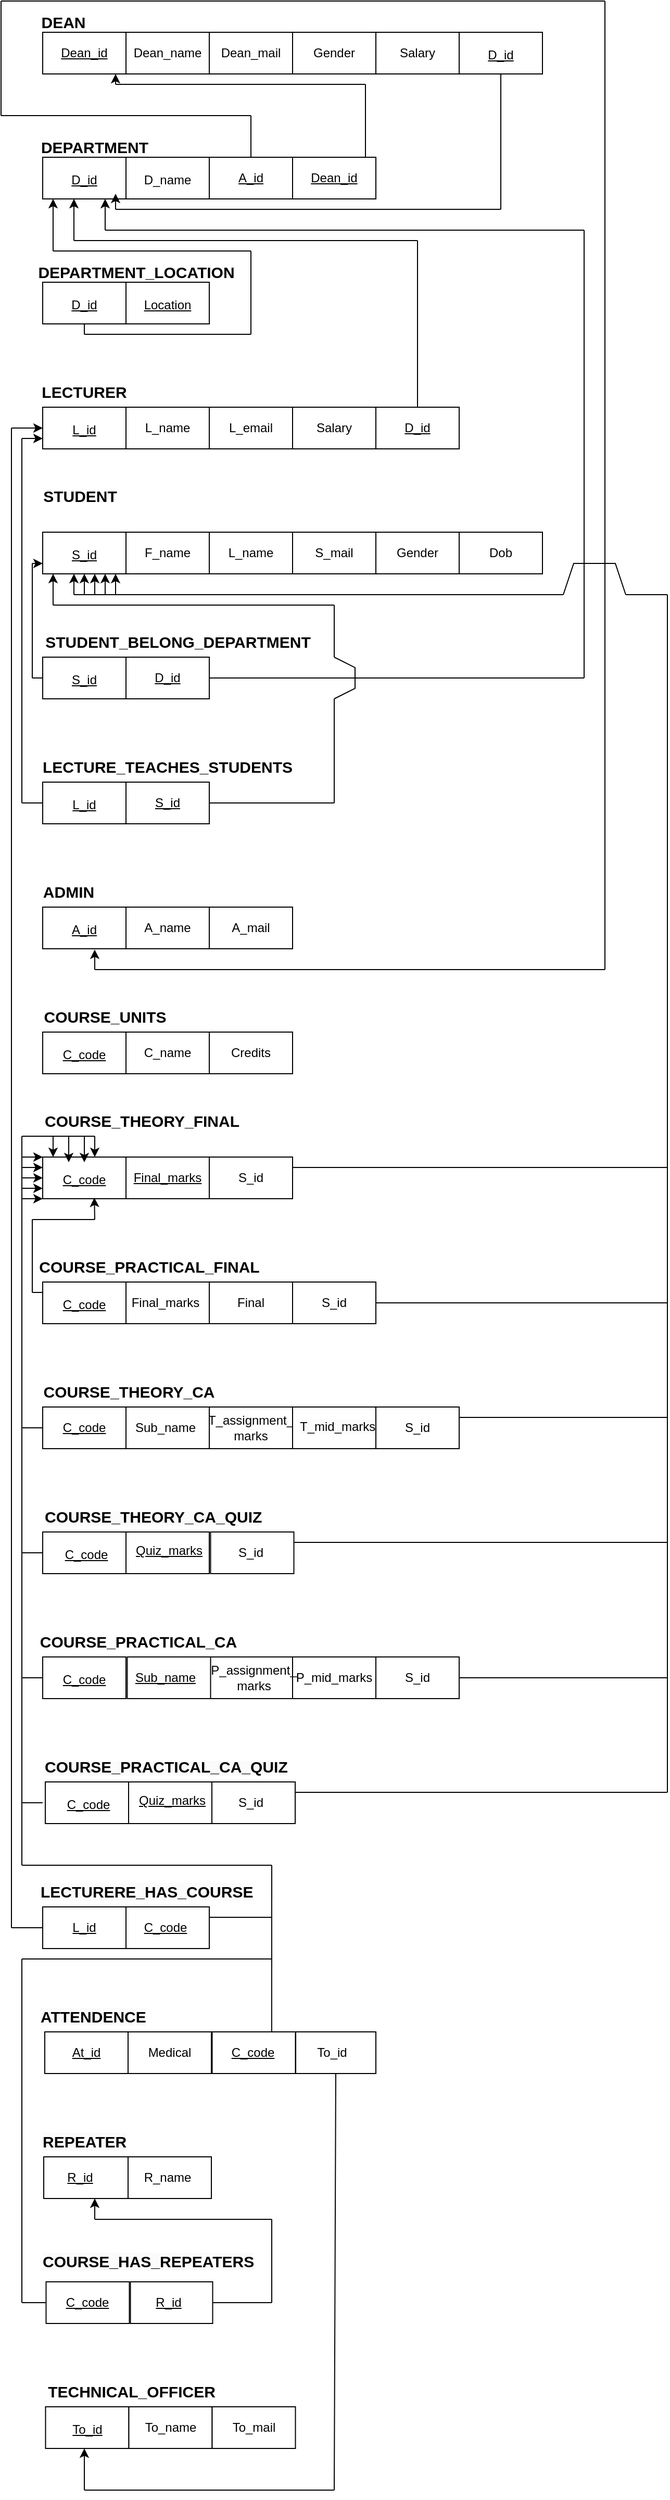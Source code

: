 <mxfile version="20.8.16" type="device"><diagram name="Page-1" id="XttruOUNouMFuz4y5_sI"><mxGraphModel dx="1036" dy="606" grid="1" gridSize="10" guides="1" tooltips="1" connect="1" arrows="1" fold="1" page="1" pageScale="1" pageWidth="850" pageHeight="1100" math="0" shadow="0"><root><mxCell id="0"/><mxCell id="1" parent="0"/><mxCell id="ekOVRLEqLl2UPAh6PQIt-1" value="" style="rounded=0;whiteSpace=wrap;html=1;" parent="1" vertex="1"><mxGeometry x="40" y="40" width="80" height="40" as="geometry"/></mxCell><mxCell id="ekOVRLEqLl2UPAh6PQIt-2" value="" style="rounded=0;whiteSpace=wrap;html=1;" parent="1" vertex="1"><mxGeometry x="120" y="40" width="80" height="40" as="geometry"/></mxCell><mxCell id="ekOVRLEqLl2UPAh6PQIt-3" value="" style="rounded=0;whiteSpace=wrap;html=1;" parent="1" vertex="1"><mxGeometry x="200" y="40" width="80" height="40" as="geometry"/></mxCell><mxCell id="ekOVRLEqLl2UPAh6PQIt-4" value="" style="rounded=0;whiteSpace=wrap;html=1;" parent="1" vertex="1"><mxGeometry x="280" y="40" width="80" height="40" as="geometry"/></mxCell><mxCell id="ekOVRLEqLl2UPAh6PQIt-5" value="" style="rounded=0;whiteSpace=wrap;html=1;" parent="1" vertex="1"><mxGeometry x="360" y="40" width="80" height="40" as="geometry"/></mxCell><mxCell id="ekOVRLEqLl2UPAh6PQIt-6" value="&lt;u&gt;Dean_id&lt;/u&gt;" style="text;html=1;strokeColor=none;fillColor=none;align=center;verticalAlign=middle;whiteSpace=wrap;rounded=0;" parent="1" vertex="1"><mxGeometry x="50" y="45" width="60" height="30" as="geometry"/></mxCell><mxCell id="ekOVRLEqLl2UPAh6PQIt-7" value="Dean_name" style="text;html=1;strokeColor=none;fillColor=none;align=center;verticalAlign=middle;whiteSpace=wrap;rounded=0;" parent="1" vertex="1"><mxGeometry x="130" y="45" width="60" height="30" as="geometry"/></mxCell><mxCell id="ekOVRLEqLl2UPAh6PQIt-8" value="Dean_mail" style="text;html=1;strokeColor=none;fillColor=none;align=center;verticalAlign=middle;whiteSpace=wrap;rounded=0;" parent="1" vertex="1"><mxGeometry x="210" y="45" width="60" height="30" as="geometry"/></mxCell><mxCell id="ekOVRLEqLl2UPAh6PQIt-9" value="Gender" style="text;html=1;strokeColor=none;fillColor=none;align=center;verticalAlign=middle;whiteSpace=wrap;rounded=0;" parent="1" vertex="1"><mxGeometry x="290" y="45" width="60" height="30" as="geometry"/></mxCell><mxCell id="ekOVRLEqLl2UPAh6PQIt-10" value="Salary" style="text;html=1;strokeColor=none;fillColor=none;align=center;verticalAlign=middle;whiteSpace=wrap;rounded=0;" parent="1" vertex="1"><mxGeometry x="370" y="45" width="60" height="30" as="geometry"/></mxCell><mxCell id="ekOVRLEqLl2UPAh6PQIt-21" value="&lt;b&gt;&lt;font style=&quot;font-size: 15px;&quot;&gt;DEAN&lt;/font&gt;&lt;/b&gt;" style="text;html=1;strokeColor=none;fillColor=none;align=center;verticalAlign=middle;whiteSpace=wrap;rounded=0;" parent="1" vertex="1"><mxGeometry x="30" y="15" width="60" height="30" as="geometry"/></mxCell><mxCell id="ekOVRLEqLl2UPAh6PQIt-22" value="" style="rounded=0;whiteSpace=wrap;html=1;fontSize=15;" parent="1" vertex="1"><mxGeometry x="40" y="160" width="80" height="40" as="geometry"/></mxCell><mxCell id="ekOVRLEqLl2UPAh6PQIt-23" value="" style="rounded=0;whiteSpace=wrap;html=1;fontSize=15;" parent="1" vertex="1"><mxGeometry x="120" y="160" width="80" height="40" as="geometry"/></mxCell><mxCell id="ekOVRLEqLl2UPAh6PQIt-24" value="" style="rounded=0;whiteSpace=wrap;html=1;fontSize=15;" parent="1" vertex="1"><mxGeometry x="40" y="280" width="80" height="40" as="geometry"/></mxCell><mxCell id="ekOVRLEqLl2UPAh6PQIt-25" value="" style="rounded=0;whiteSpace=wrap;html=1;fontSize=15;" parent="1" vertex="1"><mxGeometry x="120" y="280" width="80" height="40" as="geometry"/></mxCell><mxCell id="ekOVRLEqLl2UPAh6PQIt-26" value="" style="rounded=0;whiteSpace=wrap;html=1;fontSize=15;" parent="1" vertex="1"><mxGeometry x="440" y="40" width="80" height="40" as="geometry"/></mxCell><mxCell id="ekOVRLEqLl2UPAh6PQIt-27" value="&lt;b&gt;DEPARTMENT&lt;/b&gt;" style="text;html=1;strokeColor=none;fillColor=none;align=center;verticalAlign=middle;whiteSpace=wrap;rounded=0;fontSize=15;" parent="1" vertex="1"><mxGeometry x="30" y="135" width="120" height="30" as="geometry"/></mxCell><mxCell id="ekOVRLEqLl2UPAh6PQIt-28" value="&lt;font style=&quot;font-size: 12px;&quot;&gt;D_name&lt;/font&gt;" style="text;html=1;strokeColor=none;fillColor=none;align=center;verticalAlign=middle;whiteSpace=wrap;rounded=0;fontSize=15;" parent="1" vertex="1"><mxGeometry x="130" y="165" width="60" height="30" as="geometry"/></mxCell><mxCell id="ekOVRLEqLl2UPAh6PQIt-29" value="&lt;font style=&quot;font-size: 12px;&quot;&gt;&lt;u&gt;D_id&lt;/u&gt;&lt;/font&gt;" style="text;html=1;strokeColor=none;fillColor=none;align=center;verticalAlign=middle;whiteSpace=wrap;rounded=0;fontSize=15;" parent="1" vertex="1"><mxGeometry x="50" y="165" width="60" height="30" as="geometry"/></mxCell><mxCell id="ekOVRLEqLl2UPAh6PQIt-30" value="&lt;font style=&quot;font-size: 12px;&quot;&gt;&lt;u&gt;D_id&lt;/u&gt;&lt;/font&gt;" style="text;html=1;strokeColor=none;fillColor=none;align=center;verticalAlign=middle;whiteSpace=wrap;rounded=0;fontSize=15;" parent="1" vertex="1"><mxGeometry x="50" y="285" width="60" height="30" as="geometry"/></mxCell><mxCell id="ekOVRLEqLl2UPAh6PQIt-31" value="&lt;font style=&quot;font-size: 12px;&quot;&gt;&lt;u&gt;Location&lt;/u&gt;&lt;/font&gt;" style="text;html=1;strokeColor=none;fillColor=none;align=center;verticalAlign=middle;whiteSpace=wrap;rounded=0;fontSize=15;" parent="1" vertex="1"><mxGeometry x="130" y="285" width="60" height="30" as="geometry"/></mxCell><mxCell id="ekOVRLEqLl2UPAh6PQIt-34" value="&lt;font style=&quot;font-size: 15px;&quot;&gt;&lt;b&gt;DEPARTMENT_LOCATION&lt;/b&gt;&lt;/font&gt;" style="text;html=1;strokeColor=none;fillColor=none;align=center;verticalAlign=middle;whiteSpace=wrap;rounded=0;fontSize=12;" parent="1" vertex="1"><mxGeometry x="20" y="255" width="220" height="30" as="geometry"/></mxCell><mxCell id="ekOVRLEqLl2UPAh6PQIt-35" value="&lt;font style=&quot;font-size: 12px;&quot;&gt;&lt;u&gt;D_id&lt;/u&gt;&lt;/font&gt;" style="text;html=1;strokeColor=none;fillColor=none;align=center;verticalAlign=middle;whiteSpace=wrap;rounded=0;fontSize=15;" parent="1" vertex="1"><mxGeometry x="450" y="45" width="60" height="30" as="geometry"/></mxCell><mxCell id="ekOVRLEqLl2UPAh6PQIt-36" value="&lt;font style=&quot;font-size: 15px;&quot;&gt;&lt;b&gt;LECTURER&lt;/b&gt;&lt;/font&gt;" style="text;html=1;strokeColor=none;fillColor=none;align=center;verticalAlign=middle;whiteSpace=wrap;rounded=0;fontSize=12;" parent="1" vertex="1"><mxGeometry x="35" y="370" width="90" height="30" as="geometry"/></mxCell><mxCell id="ekOVRLEqLl2UPAh6PQIt-37" value="" style="rounded=0;whiteSpace=wrap;html=1;fontSize=15;" parent="1" vertex="1"><mxGeometry x="40" y="400" width="80" height="40" as="geometry"/></mxCell><mxCell id="ekOVRLEqLl2UPAh6PQIt-38" value="" style="rounded=0;whiteSpace=wrap;html=1;fontSize=15;" parent="1" vertex="1"><mxGeometry x="120" y="400" width="80" height="40" as="geometry"/></mxCell><mxCell id="ekOVRLEqLl2UPAh6PQIt-39" value="" style="rounded=0;whiteSpace=wrap;html=1;fontSize=15;" parent="1" vertex="1"><mxGeometry x="200" y="400" width="80" height="40" as="geometry"/></mxCell><mxCell id="ekOVRLEqLl2UPAh6PQIt-40" value="" style="rounded=0;whiteSpace=wrap;html=1;fontSize=15;" parent="1" vertex="1"><mxGeometry x="280" y="400" width="80" height="40" as="geometry"/></mxCell><mxCell id="ekOVRLEqLl2UPAh6PQIt-41" value="" style="rounded=0;whiteSpace=wrap;html=1;fontSize=15;" parent="1" vertex="1"><mxGeometry x="360" y="400" width="80" height="40" as="geometry"/></mxCell><mxCell id="ekOVRLEqLl2UPAh6PQIt-44" value="&lt;font style=&quot;font-size: 12px;&quot;&gt;&lt;u&gt;L_id&lt;/u&gt;&lt;/font&gt;" style="text;html=1;strokeColor=none;fillColor=none;align=center;verticalAlign=middle;whiteSpace=wrap;rounded=0;fontSize=15;" parent="1" vertex="1"><mxGeometry x="50" y="405" width="60" height="30" as="geometry"/></mxCell><mxCell id="ekOVRLEqLl2UPAh6PQIt-45" value="L_name" style="text;html=1;strokeColor=none;fillColor=none;align=center;verticalAlign=middle;whiteSpace=wrap;rounded=0;fontSize=12;" parent="1" vertex="1"><mxGeometry x="130" y="405" width="60" height="30" as="geometry"/></mxCell><mxCell id="ekOVRLEqLl2UPAh6PQIt-46" value="L_email" style="text;html=1;strokeColor=none;fillColor=none;align=center;verticalAlign=middle;whiteSpace=wrap;rounded=0;fontSize=12;" parent="1" vertex="1"><mxGeometry x="210" y="405" width="60" height="30" as="geometry"/></mxCell><mxCell id="ekOVRLEqLl2UPAh6PQIt-47" value="Salary" style="text;html=1;strokeColor=none;fillColor=none;align=center;verticalAlign=middle;whiteSpace=wrap;rounded=0;fontSize=12;" parent="1" vertex="1"><mxGeometry x="290" y="405" width="60" height="30" as="geometry"/></mxCell><mxCell id="ekOVRLEqLl2UPAh6PQIt-48" value="&lt;u&gt;D_id&lt;/u&gt;" style="text;html=1;strokeColor=none;fillColor=none;align=center;verticalAlign=middle;whiteSpace=wrap;rounded=0;fontSize=12;" parent="1" vertex="1"><mxGeometry x="370" y="405" width="60" height="30" as="geometry"/></mxCell><mxCell id="ekOVRLEqLl2UPAh6PQIt-49" value="&lt;font style=&quot;font-size: 15px;&quot;&gt;&lt;b&gt;STUDENT&lt;/b&gt;&lt;/font&gt;" style="text;html=1;strokeColor=none;fillColor=none;align=center;verticalAlign=middle;whiteSpace=wrap;rounded=0;fontSize=12;" parent="1" vertex="1"><mxGeometry x="46" y="470" width="60" height="30" as="geometry"/></mxCell><mxCell id="ekOVRLEqLl2UPAh6PQIt-50" value="" style="rounded=0;whiteSpace=wrap;html=1;fontSize=15;" parent="1" vertex="1"><mxGeometry x="40" y="520" width="80" height="40" as="geometry"/></mxCell><mxCell id="ekOVRLEqLl2UPAh6PQIt-51" value="" style="rounded=0;whiteSpace=wrap;html=1;fontSize=15;" parent="1" vertex="1"><mxGeometry x="120" y="520" width="80" height="40" as="geometry"/></mxCell><mxCell id="ekOVRLEqLl2UPAh6PQIt-52" value="" style="rounded=0;whiteSpace=wrap;html=1;fontSize=15;" parent="1" vertex="1"><mxGeometry x="200" y="520" width="80" height="40" as="geometry"/></mxCell><mxCell id="ekOVRLEqLl2UPAh6PQIt-53" value="" style="rounded=0;whiteSpace=wrap;html=1;fontSize=15;" parent="1" vertex="1"><mxGeometry x="280" y="520" width="80" height="40" as="geometry"/></mxCell><mxCell id="ekOVRLEqLl2UPAh6PQIt-54" value="" style="rounded=0;whiteSpace=wrap;html=1;fontSize=15;" parent="1" vertex="1"><mxGeometry x="360" y="520" width="80" height="40" as="geometry"/></mxCell><mxCell id="ekOVRLEqLl2UPAh6PQIt-55" value="" style="rounded=0;whiteSpace=wrap;html=1;fontSize=15;" parent="1" vertex="1"><mxGeometry x="440" y="520" width="80" height="40" as="geometry"/></mxCell><mxCell id="ekOVRLEqLl2UPAh6PQIt-57" value="&lt;font style=&quot;font-size: 12px;&quot;&gt;&lt;u&gt;S_id&lt;/u&gt;&lt;/font&gt;" style="text;html=1;strokeColor=none;fillColor=none;align=center;verticalAlign=middle;whiteSpace=wrap;rounded=0;fontSize=15;" parent="1" vertex="1"><mxGeometry x="50" y="525" width="60" height="30" as="geometry"/></mxCell><mxCell id="ekOVRLEqLl2UPAh6PQIt-58" value="F_name" style="text;html=1;strokeColor=none;fillColor=none;align=center;verticalAlign=middle;whiteSpace=wrap;rounded=0;fontSize=12;" parent="1" vertex="1"><mxGeometry x="130" y="525" width="60" height="30" as="geometry"/></mxCell><mxCell id="ekOVRLEqLl2UPAh6PQIt-59" value="L_name" style="text;html=1;strokeColor=none;fillColor=none;align=center;verticalAlign=middle;whiteSpace=wrap;rounded=0;fontSize=12;" parent="1" vertex="1"><mxGeometry x="210" y="525" width="60" height="30" as="geometry"/></mxCell><mxCell id="ekOVRLEqLl2UPAh6PQIt-60" value="S_mail" style="text;html=1;strokeColor=none;fillColor=none;align=center;verticalAlign=middle;whiteSpace=wrap;rounded=0;fontSize=12;" parent="1" vertex="1"><mxGeometry x="290" y="525" width="60" height="30" as="geometry"/></mxCell><mxCell id="ekOVRLEqLl2UPAh6PQIt-61" value="Gender" style="text;html=1;strokeColor=none;fillColor=none;align=center;verticalAlign=middle;whiteSpace=wrap;rounded=0;fontSize=12;" parent="1" vertex="1"><mxGeometry x="370" y="525" width="60" height="30" as="geometry"/></mxCell><mxCell id="ekOVRLEqLl2UPAh6PQIt-62" value="Dob" style="text;html=1;strokeColor=none;fillColor=none;align=center;verticalAlign=middle;whiteSpace=wrap;rounded=0;fontSize=12;" parent="1" vertex="1"><mxGeometry x="450" y="525" width="60" height="30" as="geometry"/></mxCell><mxCell id="ekOVRLEqLl2UPAh6PQIt-63" value="&lt;b&gt;&lt;font style=&quot;font-size: 15px;&quot;&gt;STUDENT_BELONG_DEPARTMENT&lt;/font&gt;&lt;/b&gt;" style="text;html=1;strokeColor=none;fillColor=none;align=center;verticalAlign=middle;whiteSpace=wrap;rounded=0;fontSize=12;" parent="1" vertex="1"><mxGeometry x="35" y="610" width="270" height="30" as="geometry"/></mxCell><mxCell id="ekOVRLEqLl2UPAh6PQIt-64" value="" style="rounded=0;whiteSpace=wrap;html=1;fontSize=15;" parent="1" vertex="1"><mxGeometry x="40" y="640" width="80" height="40" as="geometry"/></mxCell><mxCell id="ekOVRLEqLl2UPAh6PQIt-65" value="" style="rounded=0;whiteSpace=wrap;html=1;fontSize=15;" parent="1" vertex="1"><mxGeometry x="120" y="640" width="80" height="40" as="geometry"/></mxCell><mxCell id="ekOVRLEqLl2UPAh6PQIt-69" value="&lt;span style=&quot;font-size: 12px;&quot;&gt;&lt;u&gt;S_id&lt;/u&gt;&lt;/span&gt;" style="text;html=1;strokeColor=none;fillColor=none;align=center;verticalAlign=middle;whiteSpace=wrap;rounded=0;fontSize=15;" parent="1" vertex="1"><mxGeometry x="50" y="645" width="60" height="30" as="geometry"/></mxCell><mxCell id="ekOVRLEqLl2UPAh6PQIt-70" value="&lt;u&gt;D_id&lt;/u&gt;" style="text;html=1;strokeColor=none;fillColor=none;align=center;verticalAlign=middle;whiteSpace=wrap;rounded=0;fontSize=12;" parent="1" vertex="1"><mxGeometry x="130" y="645" width="60" height="30" as="geometry"/></mxCell><mxCell id="ekOVRLEqLl2UPAh6PQIt-71" value="&lt;font style=&quot;font-size: 15px;&quot;&gt;&lt;b&gt;LECTURE_TEACHES_STUDENTS&lt;/b&gt;&lt;/font&gt;" style="text;html=1;strokeColor=none;fillColor=none;align=center;verticalAlign=middle;whiteSpace=wrap;rounded=0;fontSize=12;" parent="1" vertex="1"><mxGeometry x="40" y="730" width="240" height="30" as="geometry"/></mxCell><mxCell id="ekOVRLEqLl2UPAh6PQIt-72" value="" style="rounded=0;whiteSpace=wrap;html=1;fontSize=15;" parent="1" vertex="1"><mxGeometry x="40" y="760" width="80" height="40" as="geometry"/></mxCell><mxCell id="ekOVRLEqLl2UPAh6PQIt-73" value="" style="rounded=0;whiteSpace=wrap;html=1;fontSize=15;" parent="1" vertex="1"><mxGeometry x="120" y="760" width="80" height="40" as="geometry"/></mxCell><mxCell id="ekOVRLEqLl2UPAh6PQIt-74" value="&lt;span style=&quot;font-size: 12px;&quot;&gt;&lt;u&gt;L_id&lt;/u&gt;&lt;/span&gt;" style="text;html=1;strokeColor=none;fillColor=none;align=center;verticalAlign=middle;whiteSpace=wrap;rounded=0;fontSize=15;" parent="1" vertex="1"><mxGeometry x="50" y="765" width="60" height="30" as="geometry"/></mxCell><mxCell id="ekOVRLEqLl2UPAh6PQIt-76" value="&lt;u&gt;S_id&lt;/u&gt;" style="text;html=1;strokeColor=none;fillColor=none;align=center;verticalAlign=middle;whiteSpace=wrap;rounded=0;fontSize=12;" parent="1" vertex="1"><mxGeometry x="130" y="765" width="60" height="30" as="geometry"/></mxCell><mxCell id="ekOVRLEqLl2UPAh6PQIt-77" value="&lt;b&gt;&lt;font style=&quot;font-size: 15px;&quot;&gt;ADMIN&lt;/font&gt;&lt;/b&gt;" style="text;html=1;strokeColor=none;fillColor=none;align=center;verticalAlign=middle;whiteSpace=wrap;rounded=0;fontSize=12;" parent="1" vertex="1"><mxGeometry x="35" y="850" width="60" height="30" as="geometry"/></mxCell><mxCell id="ekOVRLEqLl2UPAh6PQIt-78" value="" style="rounded=0;whiteSpace=wrap;html=1;fontSize=15;" parent="1" vertex="1"><mxGeometry x="40" y="880" width="80" height="40" as="geometry"/></mxCell><mxCell id="ekOVRLEqLl2UPAh6PQIt-79" value="" style="rounded=0;whiteSpace=wrap;html=1;fontSize=15;" parent="1" vertex="1"><mxGeometry x="120" y="880" width="80" height="40" as="geometry"/></mxCell><mxCell id="ekOVRLEqLl2UPAh6PQIt-80" value="" style="rounded=0;whiteSpace=wrap;html=1;fontSize=15;" parent="1" vertex="1"><mxGeometry x="200" y="880" width="80" height="40" as="geometry"/></mxCell><mxCell id="ekOVRLEqLl2UPAh6PQIt-82" value="&lt;font style=&quot;font-size: 12px;&quot;&gt;&lt;u&gt;A_id&lt;/u&gt;&lt;/font&gt;" style="text;html=1;strokeColor=none;fillColor=none;align=center;verticalAlign=middle;whiteSpace=wrap;rounded=0;fontSize=15;" parent="1" vertex="1"><mxGeometry x="50" y="885" width="60" height="30" as="geometry"/></mxCell><mxCell id="ekOVRLEqLl2UPAh6PQIt-83" value="A_name" style="text;html=1;strokeColor=none;fillColor=none;align=center;verticalAlign=middle;whiteSpace=wrap;rounded=0;fontSize=12;" parent="1" vertex="1"><mxGeometry x="130" y="885" width="60" height="30" as="geometry"/></mxCell><mxCell id="ekOVRLEqLl2UPAh6PQIt-84" value="A_mail" style="text;html=1;strokeColor=none;fillColor=none;align=center;verticalAlign=middle;whiteSpace=wrap;rounded=0;fontSize=12;" parent="1" vertex="1"><mxGeometry x="210" y="885" width="60" height="30" as="geometry"/></mxCell><mxCell id="ekOVRLEqLl2UPAh6PQIt-85" value="" style="rounded=0;whiteSpace=wrap;html=1;fontSize=12;" parent="1" vertex="1"><mxGeometry x="200" y="160" width="80" height="40" as="geometry"/></mxCell><mxCell id="ekOVRLEqLl2UPAh6PQIt-90" value="" style="rounded=0;whiteSpace=wrap;html=1;fontSize=12;" parent="1" vertex="1"><mxGeometry x="280" y="160" width="80" height="40" as="geometry"/></mxCell><mxCell id="ekOVRLEqLl2UPAh6PQIt-91" value="&lt;u&gt;A_id&lt;/u&gt;" style="text;html=1;strokeColor=none;fillColor=none;align=center;verticalAlign=middle;whiteSpace=wrap;rounded=0;fontSize=12;" parent="1" vertex="1"><mxGeometry x="210" y="165" width="60" height="30" as="geometry"/></mxCell><mxCell id="ekOVRLEqLl2UPAh6PQIt-92" value="&lt;font style=&quot;font-size: 15px;&quot;&gt;&lt;b&gt;COURSE_UNITS&lt;/b&gt;&lt;/font&gt;" style="text;html=1;strokeColor=none;fillColor=none;align=center;verticalAlign=middle;whiteSpace=wrap;rounded=0;fontSize=12;" parent="1" vertex="1"><mxGeometry x="35" y="970" width="130" height="30" as="geometry"/></mxCell><mxCell id="ekOVRLEqLl2UPAh6PQIt-93" value="" style="rounded=0;whiteSpace=wrap;html=1;fontSize=15;" parent="1" vertex="1"><mxGeometry x="40" y="1000" width="80" height="40" as="geometry"/></mxCell><mxCell id="ekOVRLEqLl2UPAh6PQIt-94" value="" style="rounded=0;whiteSpace=wrap;html=1;fontSize=15;" parent="1" vertex="1"><mxGeometry x="120" y="1000" width="80" height="40" as="geometry"/></mxCell><mxCell id="ekOVRLEqLl2UPAh6PQIt-95" value="" style="rounded=0;whiteSpace=wrap;html=1;fontSize=15;" parent="1" vertex="1"><mxGeometry x="200" y="1000" width="80" height="40" as="geometry"/></mxCell><mxCell id="ekOVRLEqLl2UPAh6PQIt-98" value="&lt;span style=&quot;font-size: 12px;&quot;&gt;&lt;u&gt;C_code&lt;/u&gt;&lt;/span&gt;" style="text;html=1;strokeColor=none;fillColor=none;align=center;verticalAlign=middle;whiteSpace=wrap;rounded=0;fontSize=15;" parent="1" vertex="1"><mxGeometry x="50" y="1005" width="60" height="30" as="geometry"/></mxCell><mxCell id="ekOVRLEqLl2UPAh6PQIt-99" value="C_name" style="text;html=1;strokeColor=none;fillColor=none;align=center;verticalAlign=middle;whiteSpace=wrap;rounded=0;fontSize=12;" parent="1" vertex="1"><mxGeometry x="130" y="1005" width="60" height="30" as="geometry"/></mxCell><mxCell id="ekOVRLEqLl2UPAh6PQIt-100" value="Credits" style="text;html=1;strokeColor=none;fillColor=none;align=center;verticalAlign=middle;whiteSpace=wrap;rounded=0;fontSize=12;" parent="1" vertex="1"><mxGeometry x="210" y="1005" width="60" height="30" as="geometry"/></mxCell><mxCell id="ekOVRLEqLl2UPAh6PQIt-102" value="&lt;b&gt;&lt;font style=&quot;font-size: 15px;&quot;&gt;COURSE_THEORY_FINAL&lt;/font&gt;&lt;/b&gt;" style="text;html=1;strokeColor=none;fillColor=none;align=center;verticalAlign=middle;whiteSpace=wrap;rounded=0;fontSize=12;" parent="1" vertex="1"><mxGeometry x="38.25" y="1070" width="195" height="30" as="geometry"/></mxCell><mxCell id="ekOVRLEqLl2UPAh6PQIt-103" value="" style="rounded=0;whiteSpace=wrap;html=1;fontSize=12;" parent="1" vertex="1"><mxGeometry x="40" y="1120" width="80" height="40" as="geometry"/></mxCell><mxCell id="ekOVRLEqLl2UPAh6PQIt-104" value="" style="rounded=0;whiteSpace=wrap;html=1;fontSize=12;" parent="1" vertex="1"><mxGeometry x="120" y="1120" width="80" height="40" as="geometry"/></mxCell><mxCell id="ekOVRLEqLl2UPAh6PQIt-108" value="&lt;u style=&quot;border-color: var(--border-color); font-size: 12px;&quot;&gt;C_code&lt;/u&gt;" style="text;html=1;strokeColor=none;fillColor=none;align=center;verticalAlign=middle;whiteSpace=wrap;rounded=0;fontSize=15;" parent="1" vertex="1"><mxGeometry x="50" y="1125" width="60" height="30" as="geometry"/></mxCell><mxCell id="ekOVRLEqLl2UPAh6PQIt-109" value="&lt;u&gt;Final_marks&lt;/u&gt;" style="text;html=1;strokeColor=none;fillColor=none;align=center;verticalAlign=middle;whiteSpace=wrap;rounded=0;fontSize=12;" parent="1" vertex="1"><mxGeometry x="130" y="1125" width="60" height="30" as="geometry"/></mxCell><mxCell id="ekOVRLEqLl2UPAh6PQIt-110" value="&lt;b style=&quot;border-color: var(--border-color);&quot;&gt;&lt;font style=&quot;border-color: var(--border-color); font-size: 15px;&quot;&gt;COURSE_PRACTICAL_FINAL&lt;/font&gt;&lt;/b&gt;" style="text;html=1;strokeColor=none;fillColor=none;align=center;verticalAlign=middle;whiteSpace=wrap;rounded=0;fontSize=12;" parent="1" vertex="1"><mxGeometry x="75" y="1210" width="135" height="30" as="geometry"/></mxCell><mxCell id="ekOVRLEqLl2UPAh6PQIt-111" value="" style="rounded=0;whiteSpace=wrap;html=1;fontSize=15;" parent="1" vertex="1"><mxGeometry x="40" y="1240" width="80" height="40" as="geometry"/></mxCell><mxCell id="ekOVRLEqLl2UPAh6PQIt-112" value="" style="rounded=0;whiteSpace=wrap;html=1;fontSize=15;" parent="1" vertex="1"><mxGeometry x="120" y="1240" width="80" height="40" as="geometry"/></mxCell><mxCell id="ekOVRLEqLl2UPAh6PQIt-113" value="" style="rounded=0;whiteSpace=wrap;html=1;fontSize=15;" parent="1" vertex="1"><mxGeometry x="200" y="1240" width="80" height="40" as="geometry"/></mxCell><mxCell id="ekOVRLEqLl2UPAh6PQIt-115" value="&lt;u style=&quot;border-color: var(--border-color); font-size: 12px;&quot;&gt;C_code&lt;/u&gt;" style="text;html=1;strokeColor=none;fillColor=none;align=center;verticalAlign=middle;whiteSpace=wrap;rounded=0;fontSize=15;" parent="1" vertex="1"><mxGeometry x="50" y="1245" width="60" height="30" as="geometry"/></mxCell><mxCell id="ekOVRLEqLl2UPAh6PQIt-116" value="Final_marks" style="text;html=1;strokeColor=none;fillColor=none;align=center;verticalAlign=middle;whiteSpace=wrap;rounded=0;fontSize=12;" parent="1" vertex="1"><mxGeometry x="128" y="1245" width="60" height="30" as="geometry"/></mxCell><mxCell id="ekOVRLEqLl2UPAh6PQIt-117" value="Final" style="text;html=1;strokeColor=none;fillColor=none;align=center;verticalAlign=middle;whiteSpace=wrap;rounded=0;fontSize=12;" parent="1" vertex="1"><mxGeometry x="210" y="1245" width="60" height="30" as="geometry"/></mxCell><mxCell id="ekOVRLEqLl2UPAh6PQIt-119" value="&lt;b style=&quot;border-color: var(--border-color);&quot;&gt;&lt;font style=&quot;border-color: var(--border-color); font-size: 15px;&quot;&gt;COURSE_THEORY_CA&lt;/font&gt;&lt;/b&gt;" style="text;html=1;strokeColor=none;fillColor=none;align=center;verticalAlign=middle;whiteSpace=wrap;rounded=0;fontSize=12;" parent="1" vertex="1"><mxGeometry x="57.5" y="1330" width="130" height="30" as="geometry"/></mxCell><mxCell id="ekOVRLEqLl2UPAh6PQIt-120" value="" style="rounded=0;whiteSpace=wrap;html=1;fontSize=15;" parent="1" vertex="1"><mxGeometry x="40" y="1360" width="80" height="40" as="geometry"/></mxCell><mxCell id="ekOVRLEqLl2UPAh6PQIt-121" value="" style="rounded=0;whiteSpace=wrap;html=1;fontSize=15;" parent="1" vertex="1"><mxGeometry x="200" y="1360" width="80" height="40" as="geometry"/></mxCell><mxCell id="ekOVRLEqLl2UPAh6PQIt-123" value="T_assignment_&lt;br&gt;marks" style="text;html=1;strokeColor=none;fillColor=none;align=center;verticalAlign=middle;whiteSpace=wrap;rounded=0;fontSize=12;" parent="1" vertex="1"><mxGeometry x="210" y="1365" width="60" height="30" as="geometry"/></mxCell><mxCell id="ekOVRLEqLl2UPAh6PQIt-124" value="&lt;b style=&quot;border-color: var(--border-color);&quot;&gt;&lt;font style=&quot;border-color: var(--border-color); font-size: 15px;&quot;&gt;COURSE_PRACTICAL_CA&lt;/font&gt;&lt;/b&gt;" style="text;html=1;strokeColor=none;fillColor=none;align=center;verticalAlign=middle;whiteSpace=wrap;rounded=0;fontSize=12;" parent="1" vertex="1"><mxGeometry x="62.5" y="1570" width="137.5" height="30" as="geometry"/></mxCell><mxCell id="ekOVRLEqLl2UPAh6PQIt-125" value="" style="rounded=0;whiteSpace=wrap;html=1;fontSize=15;" parent="1" vertex="1"><mxGeometry x="40" y="1600" width="80" height="40" as="geometry"/></mxCell><mxCell id="ekOVRLEqLl2UPAh6PQIt-126" value="" style="rounded=0;whiteSpace=wrap;html=1;fontSize=15;" parent="1" vertex="1"><mxGeometry x="200" y="1600" width="80" height="40" as="geometry"/></mxCell><mxCell id="ekOVRLEqLl2UPAh6PQIt-127" value="" style="rounded=0;whiteSpace=wrap;html=1;fontSize=15;" parent="1" vertex="1"><mxGeometry x="280" y="1600" width="80" height="40" as="geometry"/></mxCell><mxCell id="ekOVRLEqLl2UPAh6PQIt-128" value="&lt;u style=&quot;border-color: var(--border-color); font-size: 12px;&quot;&gt;C_code&lt;/u&gt;" style="text;html=1;strokeColor=none;fillColor=none;align=center;verticalAlign=middle;whiteSpace=wrap;rounded=0;fontSize=15;" parent="1" vertex="1"><mxGeometry x="50" y="1605" width="60" height="30" as="geometry"/></mxCell><mxCell id="ekOVRLEqLl2UPAh6PQIt-129" value="&lt;span style=&quot;border-color: var(--border-color);&quot;&gt;P_assignment_&lt;br style=&quot;border-color: var(--border-color);&quot;&gt;marks&lt;/span&gt;" style="text;html=1;strokeColor=none;fillColor=none;align=center;verticalAlign=middle;whiteSpace=wrap;rounded=0;fontSize=12;" parent="1" vertex="1"><mxGeometry x="212.5" y="1605" width="60" height="30" as="geometry"/></mxCell><mxCell id="ekOVRLEqLl2UPAh6PQIt-130" value="&lt;span style=&quot;border-color: var(--border-color);&quot;&gt;P_mid_marks&lt;/span&gt;" style="text;html=1;strokeColor=none;fillColor=none;align=center;verticalAlign=middle;whiteSpace=wrap;rounded=0;fontSize=12;" parent="1" vertex="1"><mxGeometry x="290" y="1605" width="60" height="30" as="geometry"/></mxCell><mxCell id="ekOVRLEqLl2UPAh6PQIt-131" value="&lt;b style=&quot;border-color: var(--border-color); font-size: 15px;&quot;&gt;TECHNICAL_OFFICER&lt;/b&gt;" style="text;html=1;strokeColor=none;fillColor=none;align=center;verticalAlign=middle;whiteSpace=wrap;rounded=0;fontSize=12;" parent="1" vertex="1"><mxGeometry x="37.75" y="2290" width="175" height="30" as="geometry"/></mxCell><mxCell id="ekOVRLEqLl2UPAh6PQIt-132" value="" style="rounded=0;whiteSpace=wrap;html=1;fontSize=15;" parent="1" vertex="1"><mxGeometry x="42.75" y="2320" width="80" height="40" as="geometry"/></mxCell><mxCell id="ekOVRLEqLl2UPAh6PQIt-133" value="" style="rounded=0;whiteSpace=wrap;html=1;fontSize=15;" parent="1" vertex="1"><mxGeometry x="122.75" y="2320" width="80" height="40" as="geometry"/></mxCell><mxCell id="ekOVRLEqLl2UPAh6PQIt-134" value="" style="rounded=0;whiteSpace=wrap;html=1;fontSize=15;" parent="1" vertex="1"><mxGeometry x="202.75" y="2320" width="80" height="40" as="geometry"/></mxCell><mxCell id="ekOVRLEqLl2UPAh6PQIt-136" value="&lt;span style=&quot;font-size: 12px;&quot;&gt;&lt;u&gt;To_id&lt;/u&gt;&lt;/span&gt;" style="text;html=1;strokeColor=none;fillColor=none;align=center;verticalAlign=middle;whiteSpace=wrap;rounded=0;fontSize=15;" parent="1" vertex="1"><mxGeometry x="52.75" y="2325" width="60" height="30" as="geometry"/></mxCell><mxCell id="ekOVRLEqLl2UPAh6PQIt-137" value="To_name" style="text;html=1;strokeColor=none;fillColor=none;align=center;verticalAlign=middle;whiteSpace=wrap;rounded=0;fontSize=12;" parent="1" vertex="1"><mxGeometry x="132.75" y="2325" width="60" height="30" as="geometry"/></mxCell><mxCell id="ekOVRLEqLl2UPAh6PQIt-138" value="To_mail" style="text;html=1;strokeColor=none;fillColor=none;align=center;verticalAlign=middle;whiteSpace=wrap;rounded=0;fontSize=12;" parent="1" vertex="1"><mxGeometry x="212.75" y="2325" width="60" height="30" as="geometry"/></mxCell><mxCell id="ekOVRLEqLl2UPAh6PQIt-143" value="" style="rounded=0;whiteSpace=wrap;html=1;fontSize=15;" parent="1" vertex="1"><mxGeometry x="202.75" y="1960" width="80" height="40" as="geometry"/></mxCell><mxCell id="ekOVRLEqLl2UPAh6PQIt-146" value="&lt;u&gt;C_code&lt;/u&gt;" style="text;html=1;strokeColor=none;fillColor=none;align=center;verticalAlign=middle;whiteSpace=wrap;rounded=0;fontSize=12;" parent="1" vertex="1"><mxGeometry x="211.5" y="1965" width="60" height="30" as="geometry"/></mxCell><mxCell id="ekOVRLEqLl2UPAh6PQIt-147" value="" style="endArrow=none;html=1;rounded=0;fontSize=12;" parent="1" edge="1"><mxGeometry width="50" height="50" relative="1" as="geometry"><mxPoint x="480" y="210" as="sourcePoint"/><mxPoint x="480" y="80" as="targetPoint"/></mxGeometry></mxCell><mxCell id="ekOVRLEqLl2UPAh6PQIt-148" value="" style="endArrow=none;html=1;rounded=0;fontSize=12;" parent="1" edge="1"><mxGeometry width="50" height="50" relative="1" as="geometry"><mxPoint x="110" y="210" as="sourcePoint"/><mxPoint x="480" y="210" as="targetPoint"/></mxGeometry></mxCell><mxCell id="ekOVRLEqLl2UPAh6PQIt-149" value="" style="endArrow=classic;html=1;rounded=0;fontSize=12;entryX=1;entryY=1;entryDx=0;entryDy=0;" parent="1" target="ekOVRLEqLl2UPAh6PQIt-29" edge="1"><mxGeometry width="50" height="50" relative="1" as="geometry"><mxPoint x="110" y="210" as="sourcePoint"/><mxPoint x="160" y="160" as="targetPoint"/></mxGeometry></mxCell><mxCell id="ekOVRLEqLl2UPAh6PQIt-151" value="&lt;u style=&quot;border-color: var(--border-color);&quot;&gt;Dean_id&lt;/u&gt;" style="text;html=1;strokeColor=none;fillColor=none;align=center;verticalAlign=middle;whiteSpace=wrap;rounded=0;fontSize=12;" parent="1" vertex="1"><mxGeometry x="290" y="165" width="60" height="30" as="geometry"/></mxCell><mxCell id="ekOVRLEqLl2UPAh6PQIt-153" value="" style="endArrow=none;html=1;rounded=0;fontSize=12;" parent="1" edge="1"><mxGeometry width="50" height="50" relative="1" as="geometry"><mxPoint x="110" y="90" as="sourcePoint"/><mxPoint x="350" y="90" as="targetPoint"/></mxGeometry></mxCell><mxCell id="ekOVRLEqLl2UPAh6PQIt-155" value="" style="endArrow=classic;html=1;rounded=0;fontSize=12;" parent="1" edge="1"><mxGeometry width="50" height="50" relative="1" as="geometry"><mxPoint x="110" y="90" as="sourcePoint"/><mxPoint x="110" y="80" as="targetPoint"/></mxGeometry></mxCell><mxCell id="ekOVRLEqLl2UPAh6PQIt-156" value="" style="endArrow=none;html=1;rounded=0;fontSize=12;" parent="1" edge="1"><mxGeometry width="50" height="50" relative="1" as="geometry"><mxPoint x="350" y="160" as="sourcePoint"/><mxPoint x="350" y="90" as="targetPoint"/></mxGeometry></mxCell><mxCell id="ekOVRLEqLl2UPAh6PQIt-157" value="" style="endArrow=none;html=1;rounded=0;fontSize=12;" parent="1" edge="1"><mxGeometry width="50" height="50" relative="1" as="geometry"><mxPoint x="400" y="400" as="sourcePoint"/><mxPoint x="400" y="240" as="targetPoint"/></mxGeometry></mxCell><mxCell id="ekOVRLEqLl2UPAh6PQIt-158" value="" style="endArrow=none;html=1;rounded=0;fontSize=12;" parent="1" edge="1"><mxGeometry width="50" height="50" relative="1" as="geometry"><mxPoint x="70" y="240" as="sourcePoint"/><mxPoint x="400" y="240" as="targetPoint"/></mxGeometry></mxCell><mxCell id="ekOVRLEqLl2UPAh6PQIt-159" value="" style="endArrow=classic;html=1;rounded=0;fontSize=12;entryX=0.375;entryY=1;entryDx=0;entryDy=0;entryPerimeter=0;" parent="1" target="ekOVRLEqLl2UPAh6PQIt-22" edge="1"><mxGeometry width="50" height="50" relative="1" as="geometry"><mxPoint x="70" y="240" as="sourcePoint"/><mxPoint x="120" y="190" as="targetPoint"/></mxGeometry></mxCell><mxCell id="ekOVRLEqLl2UPAh6PQIt-161" value="" style="endArrow=none;html=1;rounded=0;fontSize=12;" parent="1" edge="1"><mxGeometry width="50" height="50" relative="1" as="geometry"><mxPoint x="200" y="660" as="sourcePoint"/><mxPoint x="560" y="660" as="targetPoint"/></mxGeometry></mxCell><mxCell id="ekOVRLEqLl2UPAh6PQIt-162" value="" style="endArrow=none;html=1;rounded=0;fontSize=12;" parent="1" edge="1"><mxGeometry width="50" height="50" relative="1" as="geometry"><mxPoint x="560" y="660" as="sourcePoint"/><mxPoint x="560" y="230" as="targetPoint"/></mxGeometry></mxCell><mxCell id="ekOVRLEqLl2UPAh6PQIt-163" value="" style="endArrow=none;html=1;rounded=0;fontSize=12;" parent="1" edge="1"><mxGeometry width="50" height="50" relative="1" as="geometry"><mxPoint x="100" y="230" as="sourcePoint"/><mxPoint x="560" y="230" as="targetPoint"/></mxGeometry></mxCell><mxCell id="ekOVRLEqLl2UPAh6PQIt-164" value="" style="endArrow=classic;html=1;rounded=0;fontSize=12;entryX=0.75;entryY=1;entryDx=0;entryDy=0;" parent="1" target="ekOVRLEqLl2UPAh6PQIt-22" edge="1"><mxGeometry width="50" height="50" relative="1" as="geometry"><mxPoint x="100" y="230" as="sourcePoint"/><mxPoint x="150" y="180" as="targetPoint"/></mxGeometry></mxCell><mxCell id="ekOVRLEqLl2UPAh6PQIt-165" value="" style="endArrow=none;html=1;rounded=0;fontSize=12;" parent="1" edge="1"><mxGeometry width="50" height="50" relative="1" as="geometry"><mxPoint x="80" y="330" as="sourcePoint"/><mxPoint x="80" y="320" as="targetPoint"/></mxGeometry></mxCell><mxCell id="ekOVRLEqLl2UPAh6PQIt-166" value="" style="endArrow=none;html=1;rounded=0;fontSize=12;" parent="1" edge="1"><mxGeometry width="50" height="50" relative="1" as="geometry"><mxPoint x="80" y="330" as="sourcePoint"/><mxPoint x="240" y="330" as="targetPoint"/></mxGeometry></mxCell><mxCell id="ekOVRLEqLl2UPAh6PQIt-167" value="" style="endArrow=none;html=1;rounded=0;fontSize=12;" parent="1" edge="1"><mxGeometry width="50" height="50" relative="1" as="geometry"><mxPoint x="240" y="330" as="sourcePoint"/><mxPoint x="240" y="250" as="targetPoint"/></mxGeometry></mxCell><mxCell id="ekOVRLEqLl2UPAh6PQIt-168" value="" style="endArrow=none;html=1;rounded=0;fontSize=12;" parent="1" edge="1"><mxGeometry width="50" height="50" relative="1" as="geometry"><mxPoint x="50" y="250" as="sourcePoint"/><mxPoint x="240" y="250" as="targetPoint"/></mxGeometry></mxCell><mxCell id="ekOVRLEqLl2UPAh6PQIt-169" value="" style="endArrow=classic;html=1;rounded=0;fontSize=12;entryX=0.125;entryY=1;entryDx=0;entryDy=0;entryPerimeter=0;" parent="1" target="ekOVRLEqLl2UPAh6PQIt-22" edge="1"><mxGeometry width="50" height="50" relative="1" as="geometry"><mxPoint x="50" y="250" as="sourcePoint"/><mxPoint x="50" y="210" as="targetPoint"/></mxGeometry></mxCell><mxCell id="ekOVRLEqLl2UPAh6PQIt-170" value="" style="endArrow=none;html=1;rounded=0;fontSize=12;" parent="1" edge="1"><mxGeometry width="50" height="50" relative="1" as="geometry"><mxPoint x="30" y="660" as="sourcePoint"/><mxPoint x="40" y="660" as="targetPoint"/></mxGeometry></mxCell><mxCell id="ekOVRLEqLl2UPAh6PQIt-171" value="" style="endArrow=none;html=1;rounded=0;fontSize=12;" parent="1" edge="1"><mxGeometry width="50" height="50" relative="1" as="geometry"><mxPoint x="30" y="660" as="sourcePoint"/><mxPoint x="30" y="550" as="targetPoint"/></mxGeometry></mxCell><mxCell id="ekOVRLEqLl2UPAh6PQIt-172" value="" style="endArrow=classic;html=1;rounded=0;fontSize=12;entryX=0;entryY=0.75;entryDx=0;entryDy=0;" parent="1" target="ekOVRLEqLl2UPAh6PQIt-50" edge="1"><mxGeometry width="50" height="50" relative="1" as="geometry"><mxPoint x="30" y="550" as="sourcePoint"/><mxPoint x="80" y="500" as="targetPoint"/></mxGeometry></mxCell><mxCell id="ekOVRLEqLl2UPAh6PQIt-173" value="" style="endArrow=none;html=1;rounded=0;fontSize=12;" parent="1" edge="1"><mxGeometry width="50" height="50" relative="1" as="geometry"><mxPoint x="200" y="780" as="sourcePoint"/><mxPoint x="320" y="780" as="targetPoint"/></mxGeometry></mxCell><mxCell id="ekOVRLEqLl2UPAh6PQIt-174" value="" style="endArrow=none;html=1;rounded=0;fontSize=12;" parent="1" edge="1"><mxGeometry width="50" height="50" relative="1" as="geometry"><mxPoint x="320" y="780" as="sourcePoint"/><mxPoint x="320" y="680" as="targetPoint"/></mxGeometry></mxCell><mxCell id="ekOVRLEqLl2UPAh6PQIt-177" value="" style="endArrow=none;html=1;rounded=0;fontSize=12;" parent="1" edge="1"><mxGeometry width="50" height="50" relative="1" as="geometry"><mxPoint x="20" y="780" as="sourcePoint"/><mxPoint x="40" y="780" as="targetPoint"/></mxGeometry></mxCell><mxCell id="ekOVRLEqLl2UPAh6PQIt-178" value="" style="endArrow=none;html=1;rounded=0;fontSize=12;" parent="1" edge="1"><mxGeometry width="50" height="50" relative="1" as="geometry"><mxPoint x="20" y="780" as="sourcePoint"/><mxPoint x="20" y="430" as="targetPoint"/></mxGeometry></mxCell><mxCell id="ekOVRLEqLl2UPAh6PQIt-180" value="" style="endArrow=classic;html=1;rounded=0;fontSize=12;entryX=0;entryY=0.75;entryDx=0;entryDy=0;" parent="1" target="ekOVRLEqLl2UPAh6PQIt-37" edge="1"><mxGeometry width="50" height="50" relative="1" as="geometry"><mxPoint x="20" y="430" as="sourcePoint"/><mxPoint x="70" y="380" as="targetPoint"/></mxGeometry></mxCell><mxCell id="ekOVRLEqLl2UPAh6PQIt-185" value="" style="endArrow=none;html=1;rounded=0;fontSize=12;" parent="1" edge="1"><mxGeometry width="50" height="50" relative="1" as="geometry"><mxPoint y="120" as="sourcePoint"/><mxPoint x="240" y="120" as="targetPoint"/></mxGeometry></mxCell><mxCell id="ekOVRLEqLl2UPAh6PQIt-187" value="" style="endArrow=none;html=1;rounded=0;fontSize=12;" parent="1" edge="1"><mxGeometry width="50" height="50" relative="1" as="geometry"><mxPoint y="10" as="sourcePoint"/><mxPoint y="120" as="targetPoint"/></mxGeometry></mxCell><mxCell id="ekOVRLEqLl2UPAh6PQIt-188" value="" style="endArrow=none;html=1;rounded=0;fontSize=12;" parent="1" edge="1"><mxGeometry width="50" height="50" relative="1" as="geometry"><mxPoint y="10" as="sourcePoint"/><mxPoint x="580" y="10" as="targetPoint"/></mxGeometry></mxCell><mxCell id="ekOVRLEqLl2UPAh6PQIt-189" value="" style="endArrow=none;html=1;rounded=0;fontSize=12;" parent="1" edge="1"><mxGeometry width="50" height="50" relative="1" as="geometry"><mxPoint x="580" y="940" as="sourcePoint"/><mxPoint x="580" y="10" as="targetPoint"/></mxGeometry></mxCell><mxCell id="ekOVRLEqLl2UPAh6PQIt-190" value="" style="endArrow=none;html=1;rounded=0;fontSize=12;" parent="1" edge="1"><mxGeometry width="50" height="50" relative="1" as="geometry"><mxPoint x="90" y="940" as="sourcePoint"/><mxPoint x="580" y="940" as="targetPoint"/></mxGeometry></mxCell><mxCell id="ekOVRLEqLl2UPAh6PQIt-191" value="" style="endArrow=classic;html=1;rounded=0;fontSize=12;entryX=0.625;entryY=1.02;entryDx=0;entryDy=0;entryPerimeter=0;" parent="1" target="ekOVRLEqLl2UPAh6PQIt-78" edge="1"><mxGeometry width="50" height="50" relative="1" as="geometry"><mxPoint x="90" y="940" as="sourcePoint"/><mxPoint x="140" y="890" as="targetPoint"/></mxGeometry></mxCell><mxCell id="ekOVRLEqLl2UPAh6PQIt-207" value="" style="endArrow=none;html=1;rounded=0;fontSize=12;exitX=0.5;exitY=0;exitDx=0;exitDy=0;" parent="1" source="ekOVRLEqLl2UPAh6PQIt-85" edge="1"><mxGeometry width="50" height="50" relative="1" as="geometry"><mxPoint x="190" y="170" as="sourcePoint"/><mxPoint x="240" y="120" as="targetPoint"/></mxGeometry></mxCell><mxCell id="ekOVRLEqLl2UPAh6PQIt-210" value="" style="endArrow=none;html=1;rounded=0;fontSize=12;" parent="1" edge="1"><mxGeometry width="50" height="50" relative="1" as="geometry"><mxPoint x="320" y="680" as="sourcePoint"/><mxPoint x="320" y="640" as="targetPoint"/><Array as="points"><mxPoint x="340" y="670"/><mxPoint x="340" y="660"/><mxPoint x="340" y="650"/></Array></mxGeometry></mxCell><mxCell id="ekOVRLEqLl2UPAh6PQIt-211" value="" style="endArrow=none;html=1;rounded=0;fontSize=12;" parent="1" edge="1"><mxGeometry width="50" height="50" relative="1" as="geometry"><mxPoint x="320" y="640" as="sourcePoint"/><mxPoint x="320" y="590" as="targetPoint"/></mxGeometry></mxCell><mxCell id="ekOVRLEqLl2UPAh6PQIt-212" value="" style="endArrow=none;html=1;rounded=0;fontSize=12;" parent="1" edge="1"><mxGeometry width="50" height="50" relative="1" as="geometry"><mxPoint x="60" y="590" as="sourcePoint"/><mxPoint x="320" y="590" as="targetPoint"/></mxGeometry></mxCell><mxCell id="ekOVRLEqLl2UPAh6PQIt-235" value="" style="endArrow=none;html=1;rounded=0;fontSize=12;" parent="1" edge="1"><mxGeometry width="50" height="50" relative="1" as="geometry"><mxPoint x="600" y="580" as="sourcePoint"/><mxPoint x="640" y="580" as="targetPoint"/></mxGeometry></mxCell><mxCell id="ekOVRLEqLl2UPAh6PQIt-236" value="" style="endArrow=none;html=1;rounded=0;fontSize=12;" parent="1" edge="1"><mxGeometry width="50" height="50" relative="1" as="geometry"><mxPoint x="540" y="580" as="sourcePoint"/><mxPoint x="600" y="580" as="targetPoint"/><Array as="points"><mxPoint x="550" y="550"/><mxPoint x="570" y="550"/><mxPoint x="590" y="550"/></Array></mxGeometry></mxCell><mxCell id="ekOVRLEqLl2UPAh6PQIt-237" value="" style="endArrow=none;html=1;rounded=0;fontSize=12;" parent="1" edge="1"><mxGeometry width="50" height="50" relative="1" as="geometry"><mxPoint x="80" y="580" as="sourcePoint"/><mxPoint x="540" y="580" as="targetPoint"/></mxGeometry></mxCell><mxCell id="ekOVRLEqLl2UPAh6PQIt-238" value="" style="endArrow=classic;html=1;rounded=0;fontSize=12;entryX=0.5;entryY=1;entryDx=0;entryDy=0;" parent="1" target="ekOVRLEqLl2UPAh6PQIt-50" edge="1"><mxGeometry width="50" height="50" relative="1" as="geometry"><mxPoint x="80" y="580" as="sourcePoint"/><mxPoint x="130" y="530" as="targetPoint"/></mxGeometry></mxCell><mxCell id="pTmua-JHDjA1yrtclx_s-1" value="" style="rounded=0;whiteSpace=wrap;html=1;fontSize=15;" vertex="1" parent="1"><mxGeometry x="42.5" y="1720" width="80" height="40" as="geometry"/></mxCell><mxCell id="pTmua-JHDjA1yrtclx_s-2" value="" style="rounded=0;whiteSpace=wrap;html=1;fontSize=15;" vertex="1" parent="1"><mxGeometry x="122.5" y="1720" width="80" height="40" as="geometry"/></mxCell><mxCell id="pTmua-JHDjA1yrtclx_s-3" value="&lt;u style=&quot;border-color: var(--border-color); font-size: 12px;&quot;&gt;C_code&lt;/u&gt;" style="text;html=1;strokeColor=none;fillColor=none;align=center;verticalAlign=middle;whiteSpace=wrap;rounded=0;fontSize=15;" vertex="1" parent="1"><mxGeometry x="55" y="1725" width="57.5" height="30" as="geometry"/></mxCell><mxCell id="pTmua-JHDjA1yrtclx_s-4" value="&lt;u&gt;Quiz_marks&lt;/u&gt;" style="text;html=1;strokeColor=none;fillColor=none;align=center;verticalAlign=middle;whiteSpace=wrap;rounded=0;fontSize=12;" vertex="1" parent="1"><mxGeometry x="132.5" y="1720" width="62.5" height="35" as="geometry"/></mxCell><mxCell id="pTmua-JHDjA1yrtclx_s-5" value="&lt;b style=&quot;border-color: var(--border-color); color: rgb(0, 0, 0); font-family: Helvetica; font-size: 12px; font-style: normal; font-variant-ligatures: normal; font-variant-caps: normal; letter-spacing: normal; orphans: 2; text-align: center; text-indent: 0px; text-transform: none; widows: 2; word-spacing: 0px; -webkit-text-stroke-width: 0px; background-color: rgb(251, 251, 251); text-decoration-thickness: initial; text-decoration-style: initial; text-decoration-color: initial;&quot;&gt;&lt;font style=&quot;border-color: var(--border-color); font-size: 15px;&quot;&gt;COURSE_THEORY_CA_QUIZ&lt;/font&gt;&lt;/b&gt;" style="text;whiteSpace=wrap;html=1;" vertex="1" parent="1"><mxGeometry x="40" y="1450" width="200" height="40" as="geometry"/></mxCell><mxCell id="pTmua-JHDjA1yrtclx_s-6" value="&lt;b style=&quot;border-color: var(--border-color); color: rgb(0, 0, 0); font-family: Helvetica; font-size: 12px; font-style: normal; font-variant-ligatures: normal; font-variant-caps: normal; letter-spacing: normal; orphans: 2; text-align: center; text-indent: 0px; text-transform: none; widows: 2; word-spacing: 0px; -webkit-text-stroke-width: 0px; background-color: rgb(251, 251, 251); text-decoration-thickness: initial; text-decoration-style: initial; text-decoration-color: initial;&quot;&gt;&lt;font style=&quot;border-color: var(--border-color); font-size: 15px;&quot;&gt;COURSE_PRACTICAL_CA_QUIZ&lt;/font&gt;&lt;/b&gt;" style="text;whiteSpace=wrap;html=1;" vertex="1" parent="1"><mxGeometry x="40" y="1690" width="200" height="40" as="geometry"/></mxCell><mxCell id="pTmua-JHDjA1yrtclx_s-10" value="" style="rounded=0;whiteSpace=wrap;html=1;fontSize=15;" vertex="1" parent="1"><mxGeometry x="40" y="1480" width="80" height="40" as="geometry"/></mxCell><mxCell id="pTmua-JHDjA1yrtclx_s-11" value="" style="rounded=0;whiteSpace=wrap;html=1;fontSize=15;" vertex="1" parent="1"><mxGeometry x="120" y="1480" width="80" height="40" as="geometry"/></mxCell><mxCell id="pTmua-JHDjA1yrtclx_s-12" value="&lt;u style=&quot;border-color: var(--border-color); font-size: 12px;&quot;&gt;C_code&lt;/u&gt;" style="text;html=1;strokeColor=none;fillColor=none;align=center;verticalAlign=middle;whiteSpace=wrap;rounded=0;fontSize=15;" vertex="1" parent="1"><mxGeometry x="52.5" y="1485" width="57.5" height="30" as="geometry"/></mxCell><mxCell id="pTmua-JHDjA1yrtclx_s-13" value="&lt;u&gt;Quiz_marks&lt;/u&gt;" style="text;html=1;strokeColor=none;fillColor=none;align=center;verticalAlign=middle;whiteSpace=wrap;rounded=0;fontSize=12;" vertex="1" parent="1"><mxGeometry x="130" y="1480" width="62.5" height="35" as="geometry"/></mxCell><mxCell id="pTmua-JHDjA1yrtclx_s-14" value="" style="rounded=0;whiteSpace=wrap;html=1;fontSize=15;" vertex="1" parent="1"><mxGeometry x="280" y="1360" width="80" height="40" as="geometry"/></mxCell><mxCell id="pTmua-JHDjA1yrtclx_s-15" value="&lt;span style=&quot;border-color: var(--border-color); color: rgb(0, 0, 0); font-family: Helvetica; font-style: normal; font-variant-ligatures: normal; font-variant-caps: normal; font-weight: 400; letter-spacing: normal; orphans: 2; text-align: center; text-indent: 0px; text-transform: none; widows: 2; word-spacing: 0px; -webkit-text-stroke-width: 0px; background-color: rgb(251, 251, 251); font-size: 12px;&quot;&gt;T_mid_marks&lt;/span&gt;" style="text;whiteSpace=wrap;html=1;" vertex="1" parent="1"><mxGeometry x="285" y="1365" width="70" height="40" as="geometry"/></mxCell><mxCell id="pTmua-JHDjA1yrtclx_s-17" value="" style="rounded=0;whiteSpace=wrap;html=1;fontSize=15;" vertex="1" parent="1"><mxGeometry x="120" y="1360" width="80" height="40" as="geometry"/></mxCell><mxCell id="pTmua-JHDjA1yrtclx_s-18" value="&lt;br&gt;" style="rounded=0;whiteSpace=wrap;html=1;fontSize=15;" vertex="1" parent="1"><mxGeometry x="121.25" y="1600" width="80" height="40" as="geometry"/></mxCell><mxCell id="pTmua-JHDjA1yrtclx_s-19" value="&lt;u style=&quot;border-color: var(--border-color);&quot;&gt;C_code&lt;/u&gt;" style="text;html=1;strokeColor=none;fillColor=none;align=center;verticalAlign=middle;whiteSpace=wrap;rounded=0;" vertex="1" parent="1"><mxGeometry x="50" y="1365" width="60" height="30" as="geometry"/></mxCell><mxCell id="pTmua-JHDjA1yrtclx_s-20" value="Sub_name" style="text;html=1;strokeColor=none;fillColor=none;align=center;verticalAlign=middle;whiteSpace=wrap;rounded=0;" vertex="1" parent="1"><mxGeometry x="128" y="1365" width="60" height="30" as="geometry"/></mxCell><mxCell id="pTmua-JHDjA1yrtclx_s-21" value="&lt;u&gt;&lt;br&gt;&lt;span style=&quot;border-color: var(--border-color); color: rgb(0, 0, 0); font-family: Helvetica; font-style: normal; font-variant-ligatures: normal; font-variant-caps: normal; font-weight: 400; letter-spacing: normal; orphans: 2; text-align: center; text-indent: 0px; text-transform: none; widows: 2; word-spacing: 0px; -webkit-text-stroke-width: 0px; text-decoration-thickness: initial; text-decoration-style: initial; text-decoration-color: initial; font-size: 12px; background-color: rgb(251, 251, 251); float: none; display: inline !important;&quot;&gt;Sub_name&lt;/span&gt;&lt;br style=&quot;border-color: var(--border-color); color: rgb(0, 0, 0); font-family: Helvetica; font-size: 15px; font-style: normal; font-variant-ligatures: normal; font-variant-caps: normal; font-weight: 400; letter-spacing: normal; orphans: 2; text-align: center; text-indent: 0px; text-transform: none; widows: 2; word-spacing: 0px; -webkit-text-stroke-width: 0px; background-color: rgb(251, 251, 251); text-decoration-thickness: initial; text-decoration-style: initial; text-decoration-color: initial;&quot;&gt;&lt;br&gt;&lt;/u&gt;" style="text;html=1;strokeColor=none;fillColor=none;align=center;verticalAlign=middle;whiteSpace=wrap;rounded=0;" vertex="1" parent="1"><mxGeometry x="128" y="1612.5" width="60" height="15" as="geometry"/></mxCell><mxCell id="pTmua-JHDjA1yrtclx_s-22" value="" style="rounded=0;whiteSpace=wrap;html=1;fontSize=15;" vertex="1" parent="1"><mxGeometry x="200" y="1120" width="80" height="40" as="geometry"/></mxCell><mxCell id="pTmua-JHDjA1yrtclx_s-23" value="" style="rounded=0;whiteSpace=wrap;html=1;fontSize=15;" vertex="1" parent="1"><mxGeometry x="280" y="1240" width="80" height="40" as="geometry"/></mxCell><mxCell id="pTmua-JHDjA1yrtclx_s-24" value="" style="rounded=0;whiteSpace=wrap;html=1;fontSize=15;" vertex="1" parent="1"><mxGeometry x="360" y="1360" width="80" height="40" as="geometry"/></mxCell><mxCell id="pTmua-JHDjA1yrtclx_s-25" value="" style="rounded=0;whiteSpace=wrap;html=1;fontSize=15;" vertex="1" parent="1"><mxGeometry x="201.25" y="1480" width="80" height="40" as="geometry"/></mxCell><mxCell id="pTmua-JHDjA1yrtclx_s-26" value="" style="rounded=0;whiteSpace=wrap;html=1;fontSize=15;" vertex="1" parent="1"><mxGeometry x="360" y="1600" width="80" height="40" as="geometry"/></mxCell><mxCell id="pTmua-JHDjA1yrtclx_s-27" value="" style="rounded=0;whiteSpace=wrap;html=1;fontSize=15;" vertex="1" parent="1"><mxGeometry x="202.5" y="1720" width="80" height="40" as="geometry"/></mxCell><mxCell id="pTmua-JHDjA1yrtclx_s-28" value="S_id" style="text;html=1;strokeColor=none;fillColor=none;align=center;verticalAlign=middle;whiteSpace=wrap;rounded=0;" vertex="1" parent="1"><mxGeometry x="210" y="1125" width="60" height="30" as="geometry"/></mxCell><mxCell id="pTmua-JHDjA1yrtclx_s-29" value="S_id" style="text;html=1;strokeColor=none;fillColor=none;align=center;verticalAlign=middle;whiteSpace=wrap;rounded=0;" vertex="1" parent="1"><mxGeometry x="290" y="1245" width="60" height="30" as="geometry"/></mxCell><mxCell id="pTmua-JHDjA1yrtclx_s-30" value="S_id" style="text;html=1;strokeColor=none;fillColor=none;align=center;verticalAlign=middle;whiteSpace=wrap;rounded=0;" vertex="1" parent="1"><mxGeometry x="370" y="1365" width="60" height="30" as="geometry"/></mxCell><mxCell id="pTmua-JHDjA1yrtclx_s-31" value="S_id" style="text;html=1;strokeColor=none;fillColor=none;align=center;verticalAlign=middle;whiteSpace=wrap;rounded=0;" vertex="1" parent="1"><mxGeometry x="210" y="1485" width="60" height="30" as="geometry"/></mxCell><mxCell id="pTmua-JHDjA1yrtclx_s-32" value="S_id" style="text;html=1;strokeColor=none;fillColor=none;align=center;verticalAlign=middle;whiteSpace=wrap;rounded=0;" vertex="1" parent="1"><mxGeometry x="370" y="1605" width="60" height="30" as="geometry"/></mxCell><mxCell id="pTmua-JHDjA1yrtclx_s-33" value="S_id" style="text;html=1;strokeColor=none;fillColor=none;align=center;verticalAlign=middle;whiteSpace=wrap;rounded=0;" vertex="1" parent="1"><mxGeometry x="210" y="1725" width="60" height="30" as="geometry"/></mxCell><mxCell id="pTmua-JHDjA1yrtclx_s-34" value="&lt;b style=&quot;border-color: var(--border-color); color: rgb(0, 0, 0); font-family: Helvetica; font-style: normal; font-variant-ligatures: normal; font-variant-caps: normal; letter-spacing: normal; orphans: 2; text-align: center; text-indent: 0px; text-transform: none; widows: 2; word-spacing: 0px; -webkit-text-stroke-width: 0px; background-color: rgb(251, 251, 251); text-decoration-thickness: initial; text-decoration-style: initial; text-decoration-color: initial; font-size: 15px;&quot;&gt;LECTURERE_HAS_COURSE&lt;/b&gt;" style="text;whiteSpace=wrap;html=1;" vertex="1" parent="1"><mxGeometry x="36.25" y="1810" width="190" height="40" as="geometry"/></mxCell><mxCell id="pTmua-JHDjA1yrtclx_s-38" value="" style="rounded=0;whiteSpace=wrap;html=1;" vertex="1" parent="1"><mxGeometry x="40" y="1840" width="80" height="40" as="geometry"/></mxCell><mxCell id="pTmua-JHDjA1yrtclx_s-39" value="" style="rounded=0;whiteSpace=wrap;html=1;" vertex="1" parent="1"><mxGeometry x="120" y="1840" width="80" height="40" as="geometry"/></mxCell><mxCell id="pTmua-JHDjA1yrtclx_s-41" value="&lt;u&gt;L_id&lt;/u&gt;" style="text;html=1;strokeColor=none;fillColor=none;align=center;verticalAlign=middle;whiteSpace=wrap;rounded=0;" vertex="1" parent="1"><mxGeometry x="50" y="1845" width="60" height="30" as="geometry"/></mxCell><mxCell id="pTmua-JHDjA1yrtclx_s-42" value="&lt;u&gt;C_code&lt;/u&gt;" style="text;html=1;strokeColor=none;fillColor=none;align=center;verticalAlign=middle;whiteSpace=wrap;rounded=0;" vertex="1" parent="1"><mxGeometry x="128" y="1845" width="60" height="30" as="geometry"/></mxCell><mxCell id="pTmua-JHDjA1yrtclx_s-43" value="&lt;b style=&quot;border-color: var(--border-color); color: rgb(0, 0, 0); font-family: Helvetica; font-style: normal; font-variant-ligatures: normal; font-variant-caps: normal; letter-spacing: normal; orphans: 2; text-indent: 0px; text-transform: none; widows: 2; word-spacing: 0px; -webkit-text-stroke-width: 0px; text-decoration-thickness: initial; text-decoration-style: initial; text-decoration-color: initial; text-align: center; background-color: rgb(251, 251, 251); font-size: 15px;&quot;&gt;ATTENDENCE&lt;/b&gt;" style="text;whiteSpace=wrap;html=1;" vertex="1" parent="1"><mxGeometry x="36.25" y="1930" width="240" height="40" as="geometry"/></mxCell><mxCell id="pTmua-JHDjA1yrtclx_s-44" value="" style="rounded=0;whiteSpace=wrap;html=1;" vertex="1" parent="1"><mxGeometry x="42" y="1960" width="80" height="40" as="geometry"/></mxCell><mxCell id="pTmua-JHDjA1yrtclx_s-45" value="" style="rounded=0;whiteSpace=wrap;html=1;" vertex="1" parent="1"><mxGeometry x="122" y="1960" width="80" height="40" as="geometry"/></mxCell><mxCell id="pTmua-JHDjA1yrtclx_s-47" value="&lt;u&gt;At_id&lt;/u&gt;" style="text;html=1;strokeColor=none;fillColor=none;align=center;verticalAlign=middle;whiteSpace=wrap;rounded=0;" vertex="1" parent="1"><mxGeometry x="52" y="1965" width="60" height="30" as="geometry"/></mxCell><mxCell id="pTmua-JHDjA1yrtclx_s-48" value="Medical" style="text;html=1;strokeColor=none;fillColor=none;align=center;verticalAlign=middle;whiteSpace=wrap;rounded=0;" vertex="1" parent="1"><mxGeometry x="132" y="1965" width="60" height="30" as="geometry"/></mxCell><mxCell id="pTmua-JHDjA1yrtclx_s-51" value="&lt;b style=&quot;border-color: var(--border-color); color: rgb(0, 0, 0); font-family: Helvetica; font-style: normal; font-variant-ligatures: normal; font-variant-caps: normal; letter-spacing: normal; orphans: 2; text-indent: 0px; text-transform: none; widows: 2; word-spacing: 0px; -webkit-text-stroke-width: 0px; text-decoration-thickness: initial; text-decoration-style: initial; text-decoration-color: initial; text-align: center; background-color: rgb(251, 251, 251); font-size: 15px;&quot;&gt;COURSE_HAS_REPEATERS&lt;/b&gt;" style="text;whiteSpace=wrap;html=1;" vertex="1" parent="1"><mxGeometry x="38.25" y="2165" width="250" height="40" as="geometry"/></mxCell><mxCell id="pTmua-JHDjA1yrtclx_s-52" value="" style="rounded=0;whiteSpace=wrap;html=1;" vertex="1" parent="1"><mxGeometry x="43.25" y="2200" width="80" height="40" as="geometry"/></mxCell><mxCell id="pTmua-JHDjA1yrtclx_s-53" value="" style="rounded=0;whiteSpace=wrap;html=1;" vertex="1" parent="1"><mxGeometry x="124.25" y="2200" width="79" height="40" as="geometry"/></mxCell><mxCell id="pTmua-JHDjA1yrtclx_s-55" value="&lt;u&gt;C_code&lt;/u&gt;" style="text;html=1;strokeColor=none;fillColor=none;align=center;verticalAlign=middle;whiteSpace=wrap;rounded=0;" vertex="1" parent="1"><mxGeometry x="53.25" y="2205" width="60" height="30" as="geometry"/></mxCell><mxCell id="pTmua-JHDjA1yrtclx_s-56" value="&lt;u&gt;R_id&lt;/u&gt;" style="text;html=1;strokeColor=none;fillColor=none;align=center;verticalAlign=middle;whiteSpace=wrap;rounded=0;" vertex="1" parent="1"><mxGeometry x="131.25" y="2205" width="60" height="30" as="geometry"/></mxCell><mxCell id="pTmua-JHDjA1yrtclx_s-59" value="&lt;b style=&quot;border-color: var(--border-color); color: rgb(0, 0, 0); font-family: Helvetica; font-style: normal; font-variant-ligatures: normal; font-variant-caps: normal; letter-spacing: normal; orphans: 2; text-indent: 0px; text-transform: none; widows: 2; word-spacing: 0px; -webkit-text-stroke-width: 0px; text-decoration-thickness: initial; text-decoration-style: initial; text-decoration-color: initial; text-align: center; background-color: rgb(251, 251, 251); font-size: 15px;&quot;&gt;REPEATER&lt;/b&gt;" style="text;whiteSpace=wrap;html=1;" vertex="1" parent="1"><mxGeometry x="38.25" y="2050" width="230" height="40" as="geometry"/></mxCell><mxCell id="pTmua-JHDjA1yrtclx_s-60" value="" style="rounded=0;whiteSpace=wrap;html=1;" vertex="1" parent="1"><mxGeometry x="41" y="2080" width="81" height="40" as="geometry"/></mxCell><mxCell id="pTmua-JHDjA1yrtclx_s-61" value="" style="rounded=0;whiteSpace=wrap;html=1;" vertex="1" parent="1"><mxGeometry x="122" y="2080" width="80" height="40" as="geometry"/></mxCell><mxCell id="pTmua-JHDjA1yrtclx_s-63" value="&lt;u&gt;R_id&lt;/u&gt;" style="text;html=1;strokeColor=none;fillColor=none;align=center;verticalAlign=middle;whiteSpace=wrap;rounded=0;" vertex="1" parent="1"><mxGeometry x="46" y="2085" width="60" height="30" as="geometry"/></mxCell><mxCell id="pTmua-JHDjA1yrtclx_s-64" value="R_name" style="text;html=1;strokeColor=none;fillColor=none;align=center;verticalAlign=middle;whiteSpace=wrap;rounded=0;" vertex="1" parent="1"><mxGeometry x="130" y="2085" width="60" height="30" as="geometry"/></mxCell><mxCell id="pTmua-JHDjA1yrtclx_s-78" value="" style="endArrow=none;html=1;rounded=0;" edge="1" parent="1"><mxGeometry width="50" height="50" relative="1" as="geometry"><mxPoint x="20" y="1380" as="sourcePoint"/><mxPoint x="20" y="1140" as="targetPoint"/></mxGeometry></mxCell><mxCell id="pTmua-JHDjA1yrtclx_s-84" value="" style="endArrow=none;html=1;rounded=0;" edge="1" parent="1"><mxGeometry width="50" height="50" relative="1" as="geometry"><mxPoint x="20" y="1380" as="sourcePoint"/><mxPoint x="40" y="1380" as="targetPoint"/></mxGeometry></mxCell><mxCell id="pTmua-JHDjA1yrtclx_s-85" value="" style="endArrow=none;html=1;rounded=0;" edge="1" parent="1"><mxGeometry width="50" height="50" relative="1" as="geometry"><mxPoint x="30" y="1250" as="sourcePoint"/><mxPoint x="40" y="1250" as="targetPoint"/></mxGeometry></mxCell><mxCell id="pTmua-JHDjA1yrtclx_s-97" value="" style="endArrow=none;html=1;rounded=0;" edge="1" parent="1"><mxGeometry width="50" height="50" relative="1" as="geometry"><mxPoint x="20" y="1740" as="sourcePoint"/><mxPoint x="20" y="1380" as="targetPoint"/></mxGeometry></mxCell><mxCell id="pTmua-JHDjA1yrtclx_s-98" value="" style="endArrow=none;html=1;rounded=0;" edge="1" parent="1"><mxGeometry width="50" height="50" relative="1" as="geometry"><mxPoint x="20" y="1740" as="sourcePoint"/><mxPoint x="40" y="1740" as="targetPoint"/></mxGeometry></mxCell><mxCell id="pTmua-JHDjA1yrtclx_s-99" value="" style="endArrow=none;html=1;rounded=0;" edge="1" parent="1"><mxGeometry width="50" height="50" relative="1" as="geometry"><mxPoint x="20" y="1620" as="sourcePoint"/><mxPoint x="40" y="1620" as="targetPoint"/></mxGeometry></mxCell><mxCell id="pTmua-JHDjA1yrtclx_s-100" value="" style="endArrow=none;html=1;rounded=0;" edge="1" parent="1"><mxGeometry width="50" height="50" relative="1" as="geometry"><mxPoint x="20" y="1500" as="sourcePoint"/><mxPoint x="40" y="1500" as="targetPoint"/></mxGeometry></mxCell><mxCell id="pTmua-JHDjA1yrtclx_s-101" value="" style="endArrow=none;html=1;rounded=0;" edge="1" parent="1"><mxGeometry width="50" height="50" relative="1" as="geometry"><mxPoint x="10" y="1860" as="sourcePoint"/><mxPoint x="40" y="1860" as="targetPoint"/></mxGeometry></mxCell><mxCell id="pTmua-JHDjA1yrtclx_s-102" value="" style="endArrow=none;html=1;rounded=0;" edge="1" parent="1"><mxGeometry width="50" height="50" relative="1" as="geometry"><mxPoint x="10" y="1860" as="sourcePoint"/><mxPoint x="10" y="420" as="targetPoint"/></mxGeometry></mxCell><mxCell id="pTmua-JHDjA1yrtclx_s-103" value="" style="endArrow=classic;html=1;rounded=0;entryX=0;entryY=0.5;entryDx=0;entryDy=0;" edge="1" parent="1" target="ekOVRLEqLl2UPAh6PQIt-37"><mxGeometry width="50" height="50" relative="1" as="geometry"><mxPoint x="10" y="420" as="sourcePoint"/><mxPoint x="60" y="370" as="targetPoint"/></mxGeometry></mxCell><mxCell id="pTmua-JHDjA1yrtclx_s-104" value="" style="endArrow=classic;html=1;fontFamily=Helvetica;fontSize=11;fontColor=default;align=center;strokeColor=default;" edge="1" parent="1"><mxGeometry width="50" height="50" relative="1" as="geometry"><mxPoint x="20" y="1130" as="sourcePoint"/><mxPoint x="40" y="1130" as="targetPoint"/></mxGeometry></mxCell><mxCell id="pTmua-JHDjA1yrtclx_s-105" value="" style="endArrow=classic;html=1;rounded=0;" edge="1" parent="1"><mxGeometry width="50" height="50" relative="1" as="geometry"><mxPoint x="20" y="1120" as="sourcePoint"/><mxPoint x="40" y="1120" as="targetPoint"/></mxGeometry></mxCell><mxCell id="pTmua-JHDjA1yrtclx_s-108" value="" style="endArrow=classic;html=1;rounded=0;" edge="1" parent="1"><mxGeometry width="50" height="50" relative="1" as="geometry"><mxPoint x="50" y="1120" as="sourcePoint"/><mxPoint x="50" y="1120" as="targetPoint"/></mxGeometry></mxCell><mxCell id="pTmua-JHDjA1yrtclx_s-109" value="" style="endArrow=classic;html=1;rounded=0;" edge="1" parent="1"><mxGeometry width="50" height="50" relative="1" as="geometry"><mxPoint x="90" y="1100" as="sourcePoint"/><mxPoint x="90" y="1120" as="targetPoint"/></mxGeometry></mxCell><mxCell id="pTmua-JHDjA1yrtclx_s-111" value="" style="endArrow=classic;html=1;rounded=0;entryX=0.5;entryY=0;entryDx=0;entryDy=0;" edge="1" parent="1" target="ekOVRLEqLl2UPAh6PQIt-108"><mxGeometry width="50" height="50" relative="1" as="geometry"><mxPoint x="80" y="1100" as="sourcePoint"/><mxPoint x="110" y="1120" as="targetPoint"/></mxGeometry></mxCell><mxCell id="pTmua-JHDjA1yrtclx_s-112" value="" style="endArrow=none;html=1;rounded=0;" edge="1" parent="1"><mxGeometry width="50" height="50" relative="1" as="geometry"><mxPoint x="20" y="1100" as="sourcePoint"/><mxPoint x="90" y="1100" as="targetPoint"/></mxGeometry></mxCell><mxCell id="pTmua-JHDjA1yrtclx_s-113" value="" style="endArrow=none;html=1;rounded=0;" edge="1" parent="1"><mxGeometry width="50" height="50" relative="1" as="geometry"><mxPoint x="20" y="1120" as="sourcePoint"/><mxPoint x="20" y="1100" as="targetPoint"/></mxGeometry></mxCell><mxCell id="pTmua-JHDjA1yrtclx_s-114" value="" style="endArrow=classic;html=1;rounded=0;" edge="1" parent="1"><mxGeometry width="50" height="50" relative="1" as="geometry"><mxPoint x="90" y="580" as="sourcePoint"/><mxPoint x="90" y="560" as="targetPoint"/></mxGeometry></mxCell><mxCell id="pTmua-JHDjA1yrtclx_s-116" value="" style="endArrow=classic;html=1;rounded=0;entryX=0.75;entryY=1;entryDx=0;entryDy=0;" edge="1" parent="1" target="ekOVRLEqLl2UPAh6PQIt-50"><mxGeometry width="50" height="50" relative="1" as="geometry"><mxPoint x="100" y="580" as="sourcePoint"/><mxPoint x="110" y="560" as="targetPoint"/><Array as="points"><mxPoint x="100" y="570"/></Array></mxGeometry></mxCell><mxCell id="pTmua-JHDjA1yrtclx_s-117" value="" style="endArrow=classic;html=1;rounded=0;" edge="1" parent="1"><mxGeometry width="50" height="50" relative="1" as="geometry"><mxPoint x="50" y="590" as="sourcePoint"/><mxPoint x="50" y="560" as="targetPoint"/></mxGeometry></mxCell><mxCell id="pTmua-JHDjA1yrtclx_s-118" value="" style="endArrow=none;html=1;rounded=0;" edge="1" parent="1"><mxGeometry width="50" height="50" relative="1" as="geometry"><mxPoint x="50" y="590" as="sourcePoint"/><mxPoint x="70" y="590" as="targetPoint"/></mxGeometry></mxCell><mxCell id="pTmua-JHDjA1yrtclx_s-119" value="" style="endArrow=classic;html=1;rounded=0;" edge="1" parent="1"><mxGeometry width="50" height="50" relative="1" as="geometry"><mxPoint x="110" y="580" as="sourcePoint"/><mxPoint x="110" y="560" as="targetPoint"/></mxGeometry></mxCell><mxCell id="pTmua-JHDjA1yrtclx_s-120" value="" style="endArrow=none;html=1;rounded=0;" edge="1" parent="1"><mxGeometry width="50" height="50" relative="1" as="geometry"><mxPoint x="30" y="1250" as="sourcePoint"/><mxPoint x="30" y="1180" as="targetPoint"/></mxGeometry></mxCell><mxCell id="pTmua-JHDjA1yrtclx_s-121" value="" style="endArrow=classic;html=1;rounded=0;entryX=0;entryY=0.5;entryDx=0;entryDy=0;" edge="1" parent="1" target="ekOVRLEqLl2UPAh6PQIt-103"><mxGeometry width="50" height="50" relative="1" as="geometry"><mxPoint x="20" y="1140" as="sourcePoint"/><mxPoint x="70" y="1100" as="targetPoint"/><Array as="points"><mxPoint x="30" y="1140"/></Array></mxGeometry></mxCell><mxCell id="pTmua-JHDjA1yrtclx_s-122" value="" style="endArrow=classic;html=1;rounded=0;" edge="1" parent="1"><mxGeometry width="50" height="50" relative="1" as="geometry"><mxPoint x="20" y="1150" as="sourcePoint"/><mxPoint x="40" y="1150" as="targetPoint"/></mxGeometry></mxCell><mxCell id="pTmua-JHDjA1yrtclx_s-123" value="" style="endArrow=classic;html=1;rounded=0;" edge="1" parent="1"><mxGeometry width="50" height="50" relative="1" as="geometry"><mxPoint x="20" y="1160" as="sourcePoint"/><mxPoint x="40" y="1160" as="targetPoint"/></mxGeometry></mxCell><mxCell id="pTmua-JHDjA1yrtclx_s-124" value="" style="endArrow=none;html=1;rounded=0;" edge="1" parent="1"><mxGeometry width="50" height="50" relative="1" as="geometry"><mxPoint x="20" y="1140" as="sourcePoint"/><mxPoint x="20" y="1120" as="targetPoint"/></mxGeometry></mxCell><mxCell id="pTmua-JHDjA1yrtclx_s-125" value="" style="endArrow=classic;html=1;rounded=0;entryX=0.25;entryY=0;entryDx=0;entryDy=0;" edge="1" parent="1" target="ekOVRLEqLl2UPAh6PQIt-108"><mxGeometry width="50" height="50" relative="1" as="geometry"><mxPoint x="65" y="1100" as="sourcePoint"/><mxPoint x="130" y="1160" as="targetPoint"/></mxGeometry></mxCell><mxCell id="pTmua-JHDjA1yrtclx_s-126" value="" style="endArrow=classic;html=1;rounded=0;" edge="1" parent="1"><mxGeometry width="50" height="50" relative="1" as="geometry"><mxPoint x="50" y="1100" as="sourcePoint"/><mxPoint x="50" y="1120" as="targetPoint"/></mxGeometry></mxCell><mxCell id="pTmua-JHDjA1yrtclx_s-127" value="" style="endArrow=none;html=1;rounded=0;" edge="1" parent="1"><mxGeometry width="50" height="50" relative="1" as="geometry"><mxPoint x="30" y="1180" as="sourcePoint"/><mxPoint x="90" y="1180" as="targetPoint"/></mxGeometry></mxCell><mxCell id="pTmua-JHDjA1yrtclx_s-128" value="" style="endArrow=classic;html=1;rounded=0;entryX=0.62;entryY=0.975;entryDx=0;entryDy=0;entryPerimeter=0;" edge="1" parent="1" target="ekOVRLEqLl2UPAh6PQIt-103"><mxGeometry width="50" height="50" relative="1" as="geometry"><mxPoint x="90" y="1180" as="sourcePoint"/><mxPoint x="140" y="1130" as="targetPoint"/></mxGeometry></mxCell><mxCell id="pTmua-JHDjA1yrtclx_s-129" value="" style="endArrow=none;html=1;rounded=0;" edge="1" parent="1"><mxGeometry width="50" height="50" relative="1" as="geometry"><mxPoint x="20" y="1800" as="sourcePoint"/><mxPoint x="20" y="1740" as="targetPoint"/></mxGeometry></mxCell><mxCell id="pTmua-JHDjA1yrtclx_s-130" value="" style="endArrow=none;html=1;rounded=0;" edge="1" parent="1"><mxGeometry width="50" height="50" relative="1" as="geometry"><mxPoint x="20" y="1800" as="sourcePoint"/><mxPoint x="260" y="1800" as="targetPoint"/></mxGeometry></mxCell><mxCell id="pTmua-JHDjA1yrtclx_s-131" value="" style="endArrow=none;html=1;rounded=0;exitX=0.932;exitY=0.75;exitDx=0;exitDy=0;exitPerimeter=0;" edge="1" parent="1" source="pTmua-JHDjA1yrtclx_s-43"><mxGeometry width="50" height="50" relative="1" as="geometry"><mxPoint x="210" y="1850" as="sourcePoint"/><mxPoint x="260" y="1800" as="targetPoint"/></mxGeometry></mxCell><mxCell id="pTmua-JHDjA1yrtclx_s-132" value="" style="endArrow=none;html=1;rounded=0;exitX=1;exitY=0.25;exitDx=0;exitDy=0;" edge="1" parent="1" source="pTmua-JHDjA1yrtclx_s-39"><mxGeometry width="50" height="50" relative="1" as="geometry"><mxPoint x="210" y="1900" as="sourcePoint"/><mxPoint x="260" y="1850" as="targetPoint"/></mxGeometry></mxCell><mxCell id="pTmua-JHDjA1yrtclx_s-136" value="" style="endArrow=none;html=1;rounded=0;" edge="1" parent="1"><mxGeometry width="50" height="50" relative="1" as="geometry"><mxPoint x="20" y="2220" as="sourcePoint"/><mxPoint x="20" y="2020" as="targetPoint"/></mxGeometry></mxCell><mxCell id="pTmua-JHDjA1yrtclx_s-137" value="" style="endArrow=none;html=1;rounded=0;entryX=0;entryY=0.5;entryDx=0;entryDy=0;" edge="1" parent="1" target="pTmua-JHDjA1yrtclx_s-52"><mxGeometry width="50" height="50" relative="1" as="geometry"><mxPoint x="20" y="2220" as="sourcePoint"/><mxPoint x="70" y="2170" as="targetPoint"/></mxGeometry></mxCell><mxCell id="pTmua-JHDjA1yrtclx_s-138" value="" style="endArrow=classic;html=1;rounded=0;" edge="1" parent="1"><mxGeometry width="50" height="50" relative="1" as="geometry"><mxPoint x="90" y="2140" as="sourcePoint"/><mxPoint x="90" y="2120" as="targetPoint"/></mxGeometry></mxCell><mxCell id="pTmua-JHDjA1yrtclx_s-139" value="" style="endArrow=none;html=1;rounded=0;" edge="1" parent="1"><mxGeometry width="50" height="50" relative="1" as="geometry"><mxPoint x="90" y="2140" as="sourcePoint"/><mxPoint x="260" y="2140" as="targetPoint"/></mxGeometry></mxCell><mxCell id="pTmua-JHDjA1yrtclx_s-140" value="" style="endArrow=none;html=1;rounded=0;" edge="1" parent="1"><mxGeometry width="50" height="50" relative="1" as="geometry"><mxPoint x="260" y="2220" as="sourcePoint"/><mxPoint x="260" y="2140" as="targetPoint"/></mxGeometry></mxCell><mxCell id="pTmua-JHDjA1yrtclx_s-141" value="" style="endArrow=none;html=1;rounded=0;exitX=1;exitY=0.5;exitDx=0;exitDy=0;" edge="1" parent="1" source="pTmua-JHDjA1yrtclx_s-53"><mxGeometry width="50" height="50" relative="1" as="geometry"><mxPoint x="210" y="2270" as="sourcePoint"/><mxPoint x="260" y="2220" as="targetPoint"/></mxGeometry></mxCell><mxCell id="pTmua-JHDjA1yrtclx_s-145" value="" style="endArrow=classic;html=1;rounded=0;" edge="1" parent="1"><mxGeometry width="50" height="50" relative="1" as="geometry"><mxPoint x="70" y="580" as="sourcePoint"/><mxPoint x="70" y="560" as="targetPoint"/></mxGeometry></mxCell><mxCell id="pTmua-JHDjA1yrtclx_s-146" value="" style="endArrow=none;html=1;rounded=0;" edge="1" parent="1"><mxGeometry width="50" height="50" relative="1" as="geometry"><mxPoint x="70" y="580" as="sourcePoint"/><mxPoint x="100" y="580" as="targetPoint"/></mxGeometry></mxCell><mxCell id="pTmua-JHDjA1yrtclx_s-150" value="" style="endArrow=none;html=1;rounded=0;" edge="1" parent="1"><mxGeometry width="50" height="50" relative="1" as="geometry"><mxPoint x="640" y="1130" as="sourcePoint"/><mxPoint x="640" y="580" as="targetPoint"/></mxGeometry></mxCell><mxCell id="pTmua-JHDjA1yrtclx_s-151" value="" style="endArrow=none;html=1;rounded=0;exitX=1;exitY=0.25;exitDx=0;exitDy=0;" edge="1" parent="1" source="pTmua-JHDjA1yrtclx_s-22"><mxGeometry width="50" height="50" relative="1" as="geometry"><mxPoint x="590" y="1180" as="sourcePoint"/><mxPoint x="640" y="1130" as="targetPoint"/></mxGeometry></mxCell><mxCell id="pTmua-JHDjA1yrtclx_s-152" value="" style="endArrow=none;html=1;rounded=0;" edge="1" parent="1"><mxGeometry width="50" height="50" relative="1" as="geometry"><mxPoint x="640" y="1260" as="sourcePoint"/><mxPoint x="640" y="1130" as="targetPoint"/></mxGeometry></mxCell><mxCell id="pTmua-JHDjA1yrtclx_s-153" value="" style="endArrow=none;html=1;rounded=0;exitX=1;exitY=0.5;exitDx=0;exitDy=0;" edge="1" parent="1" source="pTmua-JHDjA1yrtclx_s-23"><mxGeometry width="50" height="50" relative="1" as="geometry"><mxPoint x="590" y="1310" as="sourcePoint"/><mxPoint x="640" y="1260" as="targetPoint"/></mxGeometry></mxCell><mxCell id="pTmua-JHDjA1yrtclx_s-154" value="" style="endArrow=none;html=1;rounded=0;" edge="1" parent="1"><mxGeometry width="50" height="50" relative="1" as="geometry"><mxPoint x="640" y="1370" as="sourcePoint"/><mxPoint x="640" y="1260" as="targetPoint"/></mxGeometry></mxCell><mxCell id="pTmua-JHDjA1yrtclx_s-155" value="" style="endArrow=none;html=1;rounded=0;exitX=1;exitY=0.25;exitDx=0;exitDy=0;" edge="1" parent="1" source="pTmua-JHDjA1yrtclx_s-24"><mxGeometry width="50" height="50" relative="1" as="geometry"><mxPoint x="590" y="1420" as="sourcePoint"/><mxPoint x="640" y="1370" as="targetPoint"/></mxGeometry></mxCell><mxCell id="pTmua-JHDjA1yrtclx_s-156" value="" style="endArrow=none;html=1;rounded=0;" edge="1" parent="1"><mxGeometry width="50" height="50" relative="1" as="geometry"><mxPoint x="640" y="1490" as="sourcePoint"/><mxPoint x="640" y="1370" as="targetPoint"/></mxGeometry></mxCell><mxCell id="pTmua-JHDjA1yrtclx_s-157" value="" style="endArrow=none;html=1;rounded=0;exitX=1;exitY=0.25;exitDx=0;exitDy=0;" edge="1" parent="1" source="pTmua-JHDjA1yrtclx_s-25"><mxGeometry width="50" height="50" relative="1" as="geometry"><mxPoint x="590" y="1540" as="sourcePoint"/><mxPoint x="640" y="1490" as="targetPoint"/></mxGeometry></mxCell><mxCell id="pTmua-JHDjA1yrtclx_s-158" value="" style="endArrow=none;html=1;rounded=0;" edge="1" parent="1"><mxGeometry width="50" height="50" relative="1" as="geometry"><mxPoint x="640" y="1620" as="sourcePoint"/><mxPoint x="640" y="1490" as="targetPoint"/></mxGeometry></mxCell><mxCell id="pTmua-JHDjA1yrtclx_s-159" value="" style="endArrow=none;html=1;rounded=0;exitX=1;exitY=0.5;exitDx=0;exitDy=0;" edge="1" parent="1" source="pTmua-JHDjA1yrtclx_s-26"><mxGeometry width="50" height="50" relative="1" as="geometry"><mxPoint x="590" y="1670" as="sourcePoint"/><mxPoint x="640" y="1620" as="targetPoint"/></mxGeometry></mxCell><mxCell id="pTmua-JHDjA1yrtclx_s-160" value="" style="endArrow=none;html=1;rounded=0;" edge="1" parent="1"><mxGeometry width="50" height="50" relative="1" as="geometry"><mxPoint x="640" y="1730" as="sourcePoint"/><mxPoint x="640" y="1620" as="targetPoint"/></mxGeometry></mxCell><mxCell id="pTmua-JHDjA1yrtclx_s-161" value="" style="endArrow=none;html=1;rounded=0;exitX=1;exitY=0.25;exitDx=0;exitDy=0;" edge="1" parent="1" source="pTmua-JHDjA1yrtclx_s-27"><mxGeometry width="50" height="50" relative="1" as="geometry"><mxPoint x="590" y="1780" as="sourcePoint"/><mxPoint x="640" y="1730" as="targetPoint"/></mxGeometry></mxCell><mxCell id="pTmua-JHDjA1yrtclx_s-164" value="" style="rounded=0;whiteSpace=wrap;html=1;" vertex="1" parent="1"><mxGeometry x="283" y="1960" width="77" height="40" as="geometry"/></mxCell><mxCell id="pTmua-JHDjA1yrtclx_s-165" value="To_id" style="text;html=1;strokeColor=none;fillColor=none;align=center;verticalAlign=middle;whiteSpace=wrap;rounded=0;" vertex="1" parent="1"><mxGeometry x="288" y="1965" width="60" height="30" as="geometry"/></mxCell><mxCell id="pTmua-JHDjA1yrtclx_s-167" value="" style="endArrow=none;html=1;rounded=0;" edge="1" parent="1"><mxGeometry width="50" height="50" relative="1" as="geometry"><mxPoint x="20" y="1890" as="sourcePoint"/><mxPoint x="20" y="2020" as="targetPoint"/></mxGeometry></mxCell><mxCell id="pTmua-JHDjA1yrtclx_s-168" value="" style="endArrow=none;html=1;rounded=0;" edge="1" parent="1"><mxGeometry width="50" height="50" relative="1" as="geometry"><mxPoint x="20" y="1890" as="sourcePoint"/><mxPoint x="260" y="1890" as="targetPoint"/></mxGeometry></mxCell><mxCell id="pTmua-JHDjA1yrtclx_s-169" value="" style="endArrow=classic;html=1;rounded=0;" edge="1" parent="1"><mxGeometry width="50" height="50" relative="1" as="geometry"><mxPoint x="80" y="2400" as="sourcePoint"/><mxPoint x="80" y="2360" as="targetPoint"/></mxGeometry></mxCell><mxCell id="pTmua-JHDjA1yrtclx_s-170" value="" style="endArrow=none;html=1;rounded=0;" edge="1" parent="1"><mxGeometry width="50" height="50" relative="1" as="geometry"><mxPoint x="80" y="2400" as="sourcePoint"/><mxPoint x="320" y="2400" as="targetPoint"/></mxGeometry></mxCell><mxCell id="pTmua-JHDjA1yrtclx_s-171" value="" style="endArrow=none;html=1;rounded=0;entryX=0.5;entryY=1;entryDx=0;entryDy=0;" edge="1" parent="1" target="pTmua-JHDjA1yrtclx_s-164"><mxGeometry width="50" height="50" relative="1" as="geometry"><mxPoint x="320" y="2400" as="sourcePoint"/><mxPoint x="370" y="2350" as="targetPoint"/></mxGeometry></mxCell></root></mxGraphModel></diagram></mxfile>